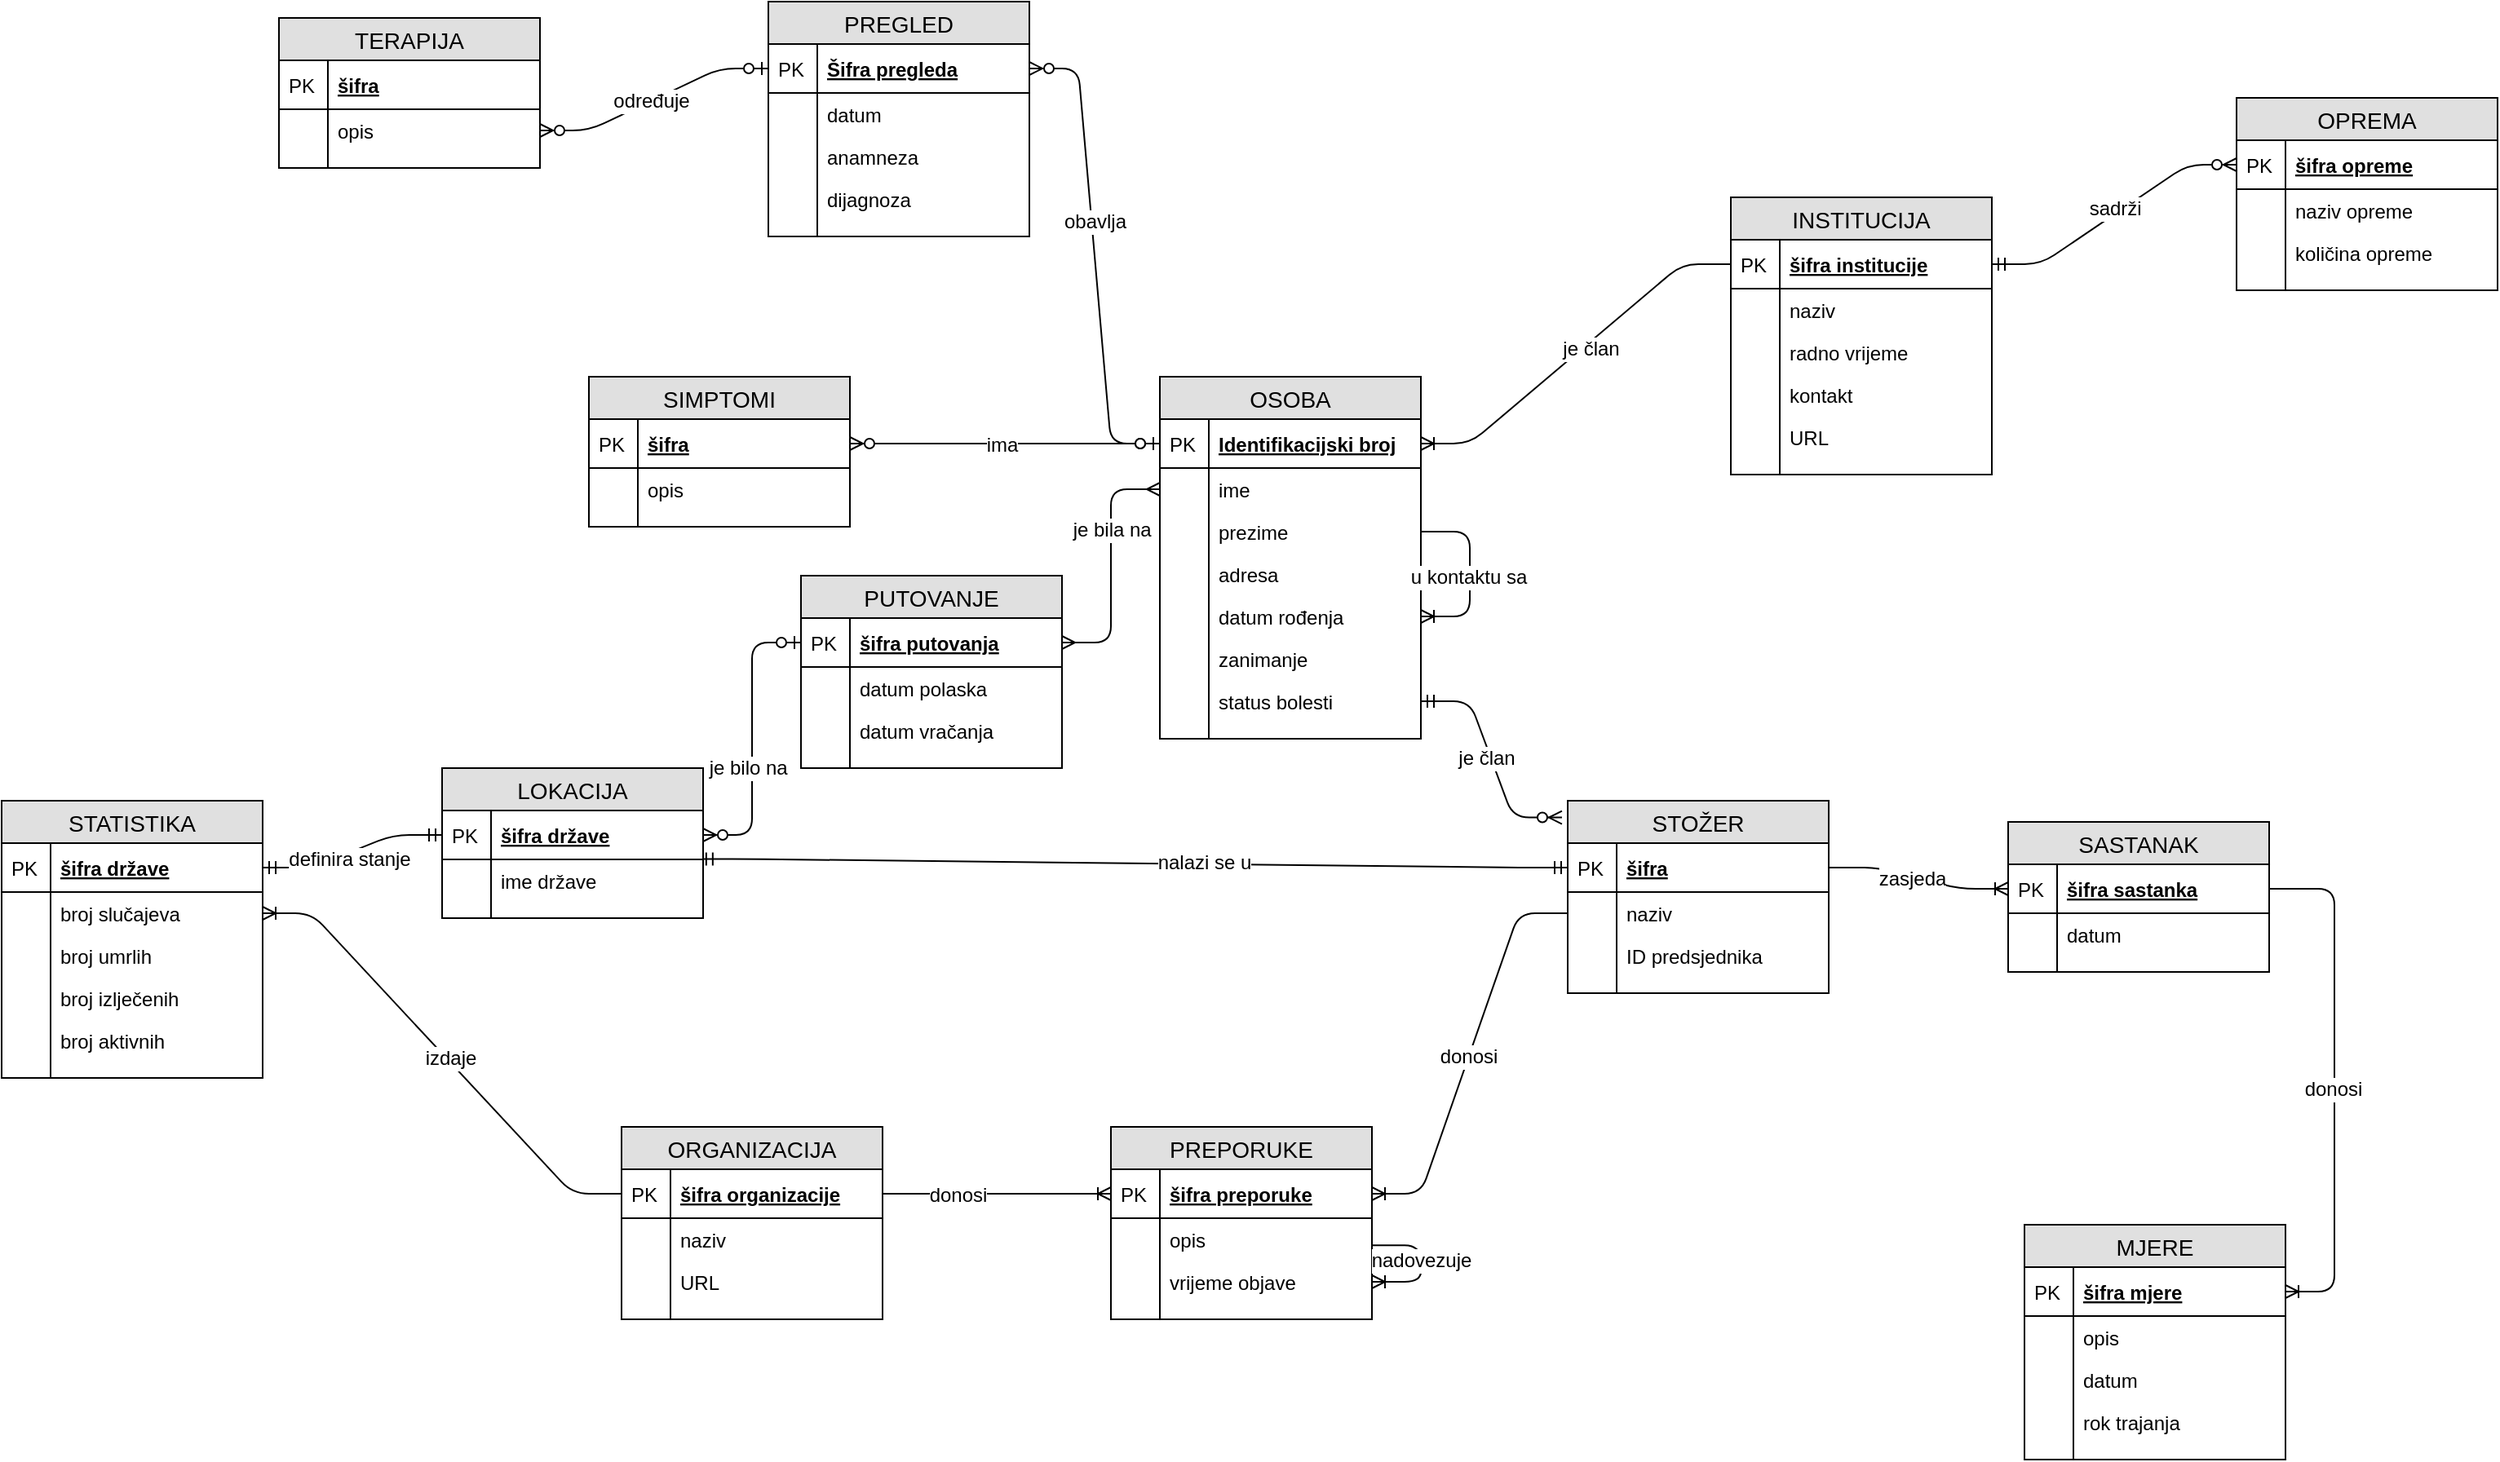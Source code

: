 <mxfile version="12.9.3" type="device"><diagram id="C5RBs43oDa-KdzZeNtuy" name="Page-1"><mxGraphModel dx="1303" dy="743" grid="1" gridSize="10" guides="1" tooltips="1" connect="1" arrows="1" fold="1" page="1" pageScale="1" pageWidth="1654" pageHeight="1169" math="0" shadow="0"><root><mxCell id="WIyWlLk6GJQsqaUBKTNV-0"/><mxCell id="WIyWlLk6GJQsqaUBKTNV-1" parent="WIyWlLk6GJQsqaUBKTNV-0"/><mxCell id="PLq3IB2CFsEca3S8XnLZ-56" value="OSOBA" style="swimlane;fontStyle=0;childLayout=stackLayout;horizontal=1;startSize=26;fillColor=#e0e0e0;horizontalStack=0;resizeParent=1;resizeParentMax=0;resizeLast=0;collapsible=1;marginBottom=0;swimlaneFillColor=#ffffff;align=center;fontSize=14;" parent="WIyWlLk6GJQsqaUBKTNV-1" vertex="1"><mxGeometry x="730" y="420" width="160" height="222" as="geometry"/></mxCell><mxCell id="PLq3IB2CFsEca3S8XnLZ-57" value="Identifikacijski broj" style="shape=partialRectangle;top=0;left=0;right=0;bottom=1;align=left;verticalAlign=middle;fillColor=none;spacingLeft=34;spacingRight=4;overflow=hidden;rotatable=0;points=[[0,0.5],[1,0.5]];portConstraint=eastwest;dropTarget=0;fontStyle=5;fontSize=12;" parent="PLq3IB2CFsEca3S8XnLZ-56" vertex="1"><mxGeometry y="26" width="160" height="30" as="geometry"/></mxCell><mxCell id="PLq3IB2CFsEca3S8XnLZ-58" value="PK" style="shape=partialRectangle;top=0;left=0;bottom=0;fillColor=none;align=left;verticalAlign=middle;spacingLeft=4;spacingRight=4;overflow=hidden;rotatable=0;points=[];portConstraint=eastwest;part=1;fontSize=12;" parent="PLq3IB2CFsEca3S8XnLZ-57" vertex="1" connectable="0"><mxGeometry width="30" height="30" as="geometry"/></mxCell><mxCell id="PLq3IB2CFsEca3S8XnLZ-59" value="ime&#10;" style="shape=partialRectangle;top=0;left=0;right=0;bottom=0;align=left;verticalAlign=top;fillColor=none;spacingLeft=34;spacingRight=4;overflow=hidden;rotatable=0;points=[[0,0.5],[1,0.5]];portConstraint=eastwest;dropTarget=0;fontSize=12;" parent="PLq3IB2CFsEca3S8XnLZ-56" vertex="1"><mxGeometry y="56" width="160" height="26" as="geometry"/></mxCell><mxCell id="PLq3IB2CFsEca3S8XnLZ-60" value="" style="shape=partialRectangle;top=0;left=0;bottom=0;fillColor=none;align=left;verticalAlign=top;spacingLeft=4;spacingRight=4;overflow=hidden;rotatable=0;points=[];portConstraint=eastwest;part=1;fontSize=12;" parent="PLq3IB2CFsEca3S8XnLZ-59" vertex="1" connectable="0"><mxGeometry width="30" height="26" as="geometry"/></mxCell><mxCell id="PLq3IB2CFsEca3S8XnLZ-61" value="prezime" style="shape=partialRectangle;top=0;left=0;right=0;bottom=0;align=left;verticalAlign=top;fillColor=none;spacingLeft=34;spacingRight=4;overflow=hidden;rotatable=0;points=[[0,0.5],[1,0.5]];portConstraint=eastwest;dropTarget=0;fontSize=12;" parent="PLq3IB2CFsEca3S8XnLZ-56" vertex="1"><mxGeometry y="82" width="160" height="26" as="geometry"/></mxCell><mxCell id="PLq3IB2CFsEca3S8XnLZ-62" value="" style="shape=partialRectangle;top=0;left=0;bottom=0;fillColor=none;align=left;verticalAlign=top;spacingLeft=4;spacingRight=4;overflow=hidden;rotatable=0;points=[];portConstraint=eastwest;part=1;fontSize=12;" parent="PLq3IB2CFsEca3S8XnLZ-61" vertex="1" connectable="0"><mxGeometry width="30" height="26" as="geometry"/></mxCell><mxCell id="PLq3IB2CFsEca3S8XnLZ-63" value="adresa" style="shape=partialRectangle;top=0;left=0;right=0;bottom=0;align=left;verticalAlign=top;fillColor=none;spacingLeft=34;spacingRight=4;overflow=hidden;rotatable=0;points=[[0,0.5],[1,0.5]];portConstraint=eastwest;dropTarget=0;fontSize=12;" parent="PLq3IB2CFsEca3S8XnLZ-56" vertex="1"><mxGeometry y="108" width="160" height="26" as="geometry"/></mxCell><mxCell id="PLq3IB2CFsEca3S8XnLZ-64" value="" style="shape=partialRectangle;top=0;left=0;bottom=0;fillColor=none;align=left;verticalAlign=top;spacingLeft=4;spacingRight=4;overflow=hidden;rotatable=0;points=[];portConstraint=eastwest;part=1;fontSize=12;" parent="PLq3IB2CFsEca3S8XnLZ-63" vertex="1" connectable="0"><mxGeometry width="30" height="26" as="geometry"/></mxCell><mxCell id="PLq3IB2CFsEca3S8XnLZ-65" value="datum rođenja&#10;" style="shape=partialRectangle;top=0;left=0;right=0;bottom=0;align=left;verticalAlign=top;fillColor=none;spacingLeft=34;spacingRight=4;overflow=hidden;rotatable=0;points=[[0,0.5],[1,0.5]];portConstraint=eastwest;dropTarget=0;fontSize=12;" parent="PLq3IB2CFsEca3S8XnLZ-56" vertex="1"><mxGeometry y="134" width="160" height="26" as="geometry"/></mxCell><mxCell id="PLq3IB2CFsEca3S8XnLZ-66" value="" style="shape=partialRectangle;top=0;left=0;bottom=0;fillColor=none;align=left;verticalAlign=top;spacingLeft=4;spacingRight=4;overflow=hidden;rotatable=0;points=[];portConstraint=eastwest;part=1;fontSize=12;" parent="PLq3IB2CFsEca3S8XnLZ-65" vertex="1" connectable="0"><mxGeometry width="30" height="26" as="geometry"/></mxCell><mxCell id="PLq3IB2CFsEca3S8XnLZ-70" value="zanimanje" style="shape=partialRectangle;top=0;left=0;right=0;bottom=0;align=left;verticalAlign=top;fillColor=none;spacingLeft=34;spacingRight=4;overflow=hidden;rotatable=0;points=[[0,0.5],[1,0.5]];portConstraint=eastwest;dropTarget=0;fontSize=12;" parent="PLq3IB2CFsEca3S8XnLZ-56" vertex="1"><mxGeometry y="160" width="160" height="26" as="geometry"/></mxCell><mxCell id="PLq3IB2CFsEca3S8XnLZ-71" value="" style="shape=partialRectangle;top=0;left=0;bottom=0;fillColor=none;align=left;verticalAlign=top;spacingLeft=4;spacingRight=4;overflow=hidden;rotatable=0;points=[];portConstraint=eastwest;part=1;fontSize=12;" parent="PLq3IB2CFsEca3S8XnLZ-70" vertex="1" connectable="0"><mxGeometry width="30" height="26" as="geometry"/></mxCell><mxCell id="PLq3IB2CFsEca3S8XnLZ-72" value="status bolesti" style="shape=partialRectangle;top=0;left=0;right=0;bottom=0;align=left;verticalAlign=top;fillColor=none;spacingLeft=34;spacingRight=4;overflow=hidden;rotatable=0;points=[[0,0.5],[1,0.5]];portConstraint=eastwest;dropTarget=0;fontSize=12;" parent="PLq3IB2CFsEca3S8XnLZ-56" vertex="1"><mxGeometry y="186" width="160" height="26" as="geometry"/></mxCell><mxCell id="PLq3IB2CFsEca3S8XnLZ-73" value="" style="shape=partialRectangle;top=0;left=0;bottom=0;fillColor=none;align=left;verticalAlign=top;spacingLeft=4;spacingRight=4;overflow=hidden;rotatable=0;points=[];portConstraint=eastwest;part=1;fontSize=12;" parent="PLq3IB2CFsEca3S8XnLZ-72" vertex="1" connectable="0"><mxGeometry width="30" height="26" as="geometry"/></mxCell><mxCell id="PLq3IB2CFsEca3S8XnLZ-68" value="" style="shape=partialRectangle;top=0;left=0;right=0;bottom=0;align=left;verticalAlign=top;fillColor=none;spacingLeft=34;spacingRight=4;overflow=hidden;rotatable=0;points=[[0,0.5],[1,0.5]];portConstraint=eastwest;dropTarget=0;fontSize=12;" parent="PLq3IB2CFsEca3S8XnLZ-56" vertex="1"><mxGeometry y="212" width="160" height="10" as="geometry"/></mxCell><mxCell id="PLq3IB2CFsEca3S8XnLZ-69" value="" style="shape=partialRectangle;top=0;left=0;bottom=0;fillColor=none;align=left;verticalAlign=top;spacingLeft=4;spacingRight=4;overflow=hidden;rotatable=0;points=[];portConstraint=eastwest;part=1;fontSize=12;" parent="PLq3IB2CFsEca3S8XnLZ-68" vertex="1" connectable="0"><mxGeometry width="30" height="10" as="geometry"/></mxCell><mxCell id="PLq3IB2CFsEca3S8XnLZ-254" value="" style="edgeStyle=entityRelationEdgeStyle;fontSize=12;html=1;endArrow=ERoneToMany;exitX=1;exitY=0.5;exitDx=0;exitDy=0;" parent="PLq3IB2CFsEca3S8XnLZ-56" source="PLq3IB2CFsEca3S8XnLZ-61" target="PLq3IB2CFsEca3S8XnLZ-65" edge="1"><mxGeometry width="100" height="100" relative="1" as="geometry"><mxPoint x="160" y="180" as="sourcePoint"/><mxPoint x="260" y="80" as="targetPoint"/></mxGeometry></mxCell><mxCell id="PLq3IB2CFsEca3S8XnLZ-255" value="u kontaktu sa" style="text;html=1;align=center;verticalAlign=middle;resizable=0;points=[];labelBackgroundColor=#ffffff;" parent="PLq3IB2CFsEca3S8XnLZ-254" vertex="1" connectable="0"><mxGeometry x="0.036" y="-1" relative="1" as="geometry"><mxPoint as="offset"/></mxGeometry></mxCell><mxCell id="PLq3IB2CFsEca3S8XnLZ-78" value="PREGLED" style="swimlane;fontStyle=0;childLayout=stackLayout;horizontal=1;startSize=26;fillColor=#e0e0e0;horizontalStack=0;resizeParent=1;resizeParentMax=0;resizeLast=0;collapsible=1;marginBottom=0;swimlaneFillColor=#ffffff;align=center;fontSize=14;" parent="WIyWlLk6GJQsqaUBKTNV-1" vertex="1"><mxGeometry x="490" y="190" width="160" height="144" as="geometry"/></mxCell><mxCell id="PLq3IB2CFsEca3S8XnLZ-79" value="Šifra pregleda" style="shape=partialRectangle;top=0;left=0;right=0;bottom=1;align=left;verticalAlign=middle;fillColor=none;spacingLeft=34;spacingRight=4;overflow=hidden;rotatable=0;points=[[0,0.5],[1,0.5]];portConstraint=eastwest;dropTarget=0;fontStyle=5;fontSize=12;" parent="PLq3IB2CFsEca3S8XnLZ-78" vertex="1"><mxGeometry y="26" width="160" height="30" as="geometry"/></mxCell><mxCell id="PLq3IB2CFsEca3S8XnLZ-80" value="PK" style="shape=partialRectangle;top=0;left=0;bottom=0;fillColor=none;align=left;verticalAlign=middle;spacingLeft=4;spacingRight=4;overflow=hidden;rotatable=0;points=[];portConstraint=eastwest;part=1;fontSize=12;" parent="PLq3IB2CFsEca3S8XnLZ-79" vertex="1" connectable="0"><mxGeometry width="30" height="30" as="geometry"/></mxCell><mxCell id="PLq3IB2CFsEca3S8XnLZ-81" value="datum" style="shape=partialRectangle;top=0;left=0;right=0;bottom=0;align=left;verticalAlign=top;fillColor=none;spacingLeft=34;spacingRight=4;overflow=hidden;rotatable=0;points=[[0,0.5],[1,0.5]];portConstraint=eastwest;dropTarget=0;fontSize=12;" parent="PLq3IB2CFsEca3S8XnLZ-78" vertex="1"><mxGeometry y="56" width="160" height="26" as="geometry"/></mxCell><mxCell id="PLq3IB2CFsEca3S8XnLZ-82" value="" style="shape=partialRectangle;top=0;left=0;bottom=0;fillColor=none;align=left;verticalAlign=top;spacingLeft=4;spacingRight=4;overflow=hidden;rotatable=0;points=[];portConstraint=eastwest;part=1;fontSize=12;" parent="PLq3IB2CFsEca3S8XnLZ-81" vertex="1" connectable="0"><mxGeometry width="30" height="26" as="geometry"/></mxCell><mxCell id="PLq3IB2CFsEca3S8XnLZ-83" value="anamneza" style="shape=partialRectangle;top=0;left=0;right=0;bottom=0;align=left;verticalAlign=top;fillColor=none;spacingLeft=34;spacingRight=4;overflow=hidden;rotatable=0;points=[[0,0.5],[1,0.5]];portConstraint=eastwest;dropTarget=0;fontSize=12;" parent="PLq3IB2CFsEca3S8XnLZ-78" vertex="1"><mxGeometry y="82" width="160" height="26" as="geometry"/></mxCell><mxCell id="PLq3IB2CFsEca3S8XnLZ-84" value="" style="shape=partialRectangle;top=0;left=0;bottom=0;fillColor=none;align=left;verticalAlign=top;spacingLeft=4;spacingRight=4;overflow=hidden;rotatable=0;points=[];portConstraint=eastwest;part=1;fontSize=12;" parent="PLq3IB2CFsEca3S8XnLZ-83" vertex="1" connectable="0"><mxGeometry width="30" height="26" as="geometry"/></mxCell><mxCell id="PLq3IB2CFsEca3S8XnLZ-85" value="dijagnoza" style="shape=partialRectangle;top=0;left=0;right=0;bottom=0;align=left;verticalAlign=top;fillColor=none;spacingLeft=34;spacingRight=4;overflow=hidden;rotatable=0;points=[[0,0.5],[1,0.5]];portConstraint=eastwest;dropTarget=0;fontSize=12;" parent="PLq3IB2CFsEca3S8XnLZ-78" vertex="1"><mxGeometry y="108" width="160" height="26" as="geometry"/></mxCell><mxCell id="PLq3IB2CFsEca3S8XnLZ-86" value="" style="shape=partialRectangle;top=0;left=0;bottom=0;fillColor=none;align=left;verticalAlign=top;spacingLeft=4;spacingRight=4;overflow=hidden;rotatable=0;points=[];portConstraint=eastwest;part=1;fontSize=12;" parent="PLq3IB2CFsEca3S8XnLZ-85" vertex="1" connectable="0"><mxGeometry width="30" height="26" as="geometry"/></mxCell><mxCell id="PLq3IB2CFsEca3S8XnLZ-87" value="" style="shape=partialRectangle;top=0;left=0;right=0;bottom=0;align=left;verticalAlign=top;fillColor=none;spacingLeft=34;spacingRight=4;overflow=hidden;rotatable=0;points=[[0,0.5],[1,0.5]];portConstraint=eastwest;dropTarget=0;fontSize=12;" parent="PLq3IB2CFsEca3S8XnLZ-78" vertex="1"><mxGeometry y="134" width="160" height="10" as="geometry"/></mxCell><mxCell id="PLq3IB2CFsEca3S8XnLZ-88" value="" style="shape=partialRectangle;top=0;left=0;bottom=0;fillColor=none;align=left;verticalAlign=top;spacingLeft=4;spacingRight=4;overflow=hidden;rotatable=0;points=[];portConstraint=eastwest;part=1;fontSize=12;" parent="PLq3IB2CFsEca3S8XnLZ-87" vertex="1" connectable="0"><mxGeometry width="30" height="10" as="geometry"/></mxCell><mxCell id="PLq3IB2CFsEca3S8XnLZ-101" value="" style="edgeStyle=entityRelationEdgeStyle;fontSize=12;html=1;endArrow=ERzeroToMany;startArrow=ERzeroToOne;" parent="WIyWlLk6GJQsqaUBKTNV-1" source="PLq3IB2CFsEca3S8XnLZ-57" target="PLq3IB2CFsEca3S8XnLZ-79" edge="1"><mxGeometry width="100" height="100" relative="1" as="geometry"><mxPoint x="726" y="439" as="sourcePoint"/><mxPoint x="700" y="260" as="targetPoint"/></mxGeometry></mxCell><mxCell id="PLq3IB2CFsEca3S8XnLZ-106" value="obavlja" style="text;html=1;align=center;verticalAlign=middle;resizable=0;points=[];labelBackgroundColor=#ffffff;" parent="PLq3IB2CFsEca3S8XnLZ-101" vertex="1" connectable="0"><mxGeometry x="0.15" y="-2" relative="1" as="geometry"><mxPoint as="offset"/></mxGeometry></mxCell><mxCell id="PLq3IB2CFsEca3S8XnLZ-89" value="TERAPIJA" style="swimlane;fontStyle=0;childLayout=stackLayout;horizontal=1;startSize=26;fillColor=#e0e0e0;horizontalStack=0;resizeParent=1;resizeParentMax=0;resizeLast=0;collapsible=1;marginBottom=0;swimlaneFillColor=#ffffff;align=center;fontSize=14;" parent="WIyWlLk6GJQsqaUBKTNV-1" vertex="1"><mxGeometry x="190" y="200" width="160" height="92" as="geometry"/></mxCell><mxCell id="PLq3IB2CFsEca3S8XnLZ-90" value="šifra" style="shape=partialRectangle;top=0;left=0;right=0;bottom=1;align=left;verticalAlign=middle;fillColor=none;spacingLeft=34;spacingRight=4;overflow=hidden;rotatable=0;points=[[0,0.5],[1,0.5]];portConstraint=eastwest;dropTarget=0;fontStyle=5;fontSize=12;" parent="PLq3IB2CFsEca3S8XnLZ-89" vertex="1"><mxGeometry y="26" width="160" height="30" as="geometry"/></mxCell><mxCell id="PLq3IB2CFsEca3S8XnLZ-91" value="PK" style="shape=partialRectangle;top=0;left=0;bottom=0;fillColor=none;align=left;verticalAlign=middle;spacingLeft=4;spacingRight=4;overflow=hidden;rotatable=0;points=[];portConstraint=eastwest;part=1;fontSize=12;" parent="PLq3IB2CFsEca3S8XnLZ-90" vertex="1" connectable="0"><mxGeometry width="30" height="30" as="geometry"/></mxCell><mxCell id="PLq3IB2CFsEca3S8XnLZ-92" value="opis" style="shape=partialRectangle;top=0;left=0;right=0;bottom=0;align=left;verticalAlign=top;fillColor=none;spacingLeft=34;spacingRight=4;overflow=hidden;rotatable=0;points=[[0,0.5],[1,0.5]];portConstraint=eastwest;dropTarget=0;fontSize=12;" parent="PLq3IB2CFsEca3S8XnLZ-89" vertex="1"><mxGeometry y="56" width="160" height="26" as="geometry"/></mxCell><mxCell id="PLq3IB2CFsEca3S8XnLZ-93" value="" style="shape=partialRectangle;top=0;left=0;bottom=0;fillColor=none;align=left;verticalAlign=top;spacingLeft=4;spacingRight=4;overflow=hidden;rotatable=0;points=[];portConstraint=eastwest;part=1;fontSize=12;" parent="PLq3IB2CFsEca3S8XnLZ-92" vertex="1" connectable="0"><mxGeometry width="30" height="26" as="geometry"/></mxCell><mxCell id="PLq3IB2CFsEca3S8XnLZ-98" value="" style="shape=partialRectangle;top=0;left=0;right=0;bottom=0;align=left;verticalAlign=top;fillColor=none;spacingLeft=34;spacingRight=4;overflow=hidden;rotatable=0;points=[[0,0.5],[1,0.5]];portConstraint=eastwest;dropTarget=0;fontSize=12;" parent="PLq3IB2CFsEca3S8XnLZ-89" vertex="1"><mxGeometry y="82" width="160" height="10" as="geometry"/></mxCell><mxCell id="PLq3IB2CFsEca3S8XnLZ-99" value="" style="shape=partialRectangle;top=0;left=0;bottom=0;fillColor=none;align=left;verticalAlign=top;spacingLeft=4;spacingRight=4;overflow=hidden;rotatable=0;points=[];portConstraint=eastwest;part=1;fontSize=12;" parent="PLq3IB2CFsEca3S8XnLZ-98" vertex="1" connectable="0"><mxGeometry width="30" height="10" as="geometry"/></mxCell><mxCell id="PLq3IB2CFsEca3S8XnLZ-107" value="" style="edgeStyle=entityRelationEdgeStyle;fontSize=12;html=1;endArrow=ERzeroToMany;startArrow=ERzeroToOne;" parent="WIyWlLk6GJQsqaUBKTNV-1" source="PLq3IB2CFsEca3S8XnLZ-79" target="PLq3IB2CFsEca3S8XnLZ-92" edge="1"><mxGeometry width="100" height="100" relative="1" as="geometry"><mxPoint x="566" y="430" as="sourcePoint"/><mxPoint x="360" y="320" as="targetPoint"/></mxGeometry></mxCell><mxCell id="PLq3IB2CFsEca3S8XnLZ-127" value="određuje" style="text;html=1;align=center;verticalAlign=middle;resizable=0;points=[];labelBackgroundColor=#ffffff;" parent="PLq3IB2CFsEca3S8XnLZ-107" vertex="1" connectable="0"><mxGeometry x="0.034" relative="1" as="geometry"><mxPoint as="offset"/></mxGeometry></mxCell><mxCell id="PLq3IB2CFsEca3S8XnLZ-124" value="" style="edgeStyle=entityRelationEdgeStyle;fontSize=12;html=1;endArrow=ERzeroToMany;startArrow=ERzeroToOne;" parent="WIyWlLk6GJQsqaUBKTNV-1" source="PLq3IB2CFsEca3S8XnLZ-57" target="PLq3IB2CFsEca3S8XnLZ-114" edge="1"><mxGeometry width="100" height="100" relative="1" as="geometry"><mxPoint x="890" y="489" as="sourcePoint"/><mxPoint x="250" y="560" as="targetPoint"/></mxGeometry></mxCell><mxCell id="PLq3IB2CFsEca3S8XnLZ-126" value="ima" style="text;html=1;align=center;verticalAlign=middle;resizable=0;points=[];labelBackgroundColor=#ffffff;" parent="PLq3IB2CFsEca3S8XnLZ-124" vertex="1" connectable="0"><mxGeometry x="0.02" y="1" relative="1" as="geometry"><mxPoint as="offset"/></mxGeometry></mxCell><mxCell id="PLq3IB2CFsEca3S8XnLZ-165" value="" style="edgeStyle=entityRelationEdgeStyle;fontSize=12;html=1;endArrow=ERmandOne;startArrow=ERmandOne;entryX=0;entryY=0.5;entryDx=0;entryDy=0;exitX=1;exitY=0.5;exitDx=0;exitDy=0;" parent="WIyWlLk6GJQsqaUBKTNV-1" source="PLq3IB2CFsEca3S8XnLZ-153" target="PLq3IB2CFsEca3S8XnLZ-140" edge="1"><mxGeometry width="100" height="100" relative="1" as="geometry"><mxPoint x="190" y="1000" as="sourcePoint"/><mxPoint x="290" y="900" as="targetPoint"/></mxGeometry></mxCell><mxCell id="PLq3IB2CFsEca3S8XnLZ-167" value="definira stanje" style="text;html=1;align=center;verticalAlign=middle;resizable=0;points=[];labelBackgroundColor=#ffffff;" parent="PLq3IB2CFsEca3S8XnLZ-165" vertex="1" connectable="0"><mxGeometry x="-0.046" y="-4" relative="1" as="geometry"><mxPoint x="-1" as="offset"/></mxGeometry></mxCell><mxCell id="PLq3IB2CFsEca3S8XnLZ-179" value="INSTITUCIJA" style="swimlane;fontStyle=0;childLayout=stackLayout;horizontal=1;startSize=26;fillColor=#e0e0e0;horizontalStack=0;resizeParent=1;resizeParentMax=0;resizeLast=0;collapsible=1;marginBottom=0;swimlaneFillColor=#ffffff;align=center;fontSize=14;" parent="WIyWlLk6GJQsqaUBKTNV-1" vertex="1"><mxGeometry x="1080" y="310" width="160" height="170" as="geometry"/></mxCell><mxCell id="PLq3IB2CFsEca3S8XnLZ-180" value="šifra institucije" style="shape=partialRectangle;top=0;left=0;right=0;bottom=1;align=left;verticalAlign=middle;fillColor=none;spacingLeft=34;spacingRight=4;overflow=hidden;rotatable=0;points=[[0,0.5],[1,0.5]];portConstraint=eastwest;dropTarget=0;fontStyle=5;fontSize=12;" parent="PLq3IB2CFsEca3S8XnLZ-179" vertex="1"><mxGeometry y="26" width="160" height="30" as="geometry"/></mxCell><mxCell id="PLq3IB2CFsEca3S8XnLZ-181" value="PK" style="shape=partialRectangle;top=0;left=0;bottom=0;fillColor=none;align=left;verticalAlign=middle;spacingLeft=4;spacingRight=4;overflow=hidden;rotatable=0;points=[];portConstraint=eastwest;part=1;fontSize=12;" parent="PLq3IB2CFsEca3S8XnLZ-180" vertex="1" connectable="0"><mxGeometry width="30" height="30" as="geometry"/></mxCell><mxCell id="PLq3IB2CFsEca3S8XnLZ-182" value="naziv" style="shape=partialRectangle;top=0;left=0;right=0;bottom=0;align=left;verticalAlign=top;fillColor=none;spacingLeft=34;spacingRight=4;overflow=hidden;rotatable=0;points=[[0,0.5],[1,0.5]];portConstraint=eastwest;dropTarget=0;fontSize=12;" parent="PLq3IB2CFsEca3S8XnLZ-179" vertex="1"><mxGeometry y="56" width="160" height="26" as="geometry"/></mxCell><mxCell id="PLq3IB2CFsEca3S8XnLZ-183" value="" style="shape=partialRectangle;top=0;left=0;bottom=0;fillColor=none;align=left;verticalAlign=top;spacingLeft=4;spacingRight=4;overflow=hidden;rotatable=0;points=[];portConstraint=eastwest;part=1;fontSize=12;" parent="PLq3IB2CFsEca3S8XnLZ-182" vertex="1" connectable="0"><mxGeometry width="30" height="26" as="geometry"/></mxCell><mxCell id="PLq3IB2CFsEca3S8XnLZ-184" value="radno vrijeme" style="shape=partialRectangle;top=0;left=0;right=0;bottom=0;align=left;verticalAlign=top;fillColor=none;spacingLeft=34;spacingRight=4;overflow=hidden;rotatable=0;points=[[0,0.5],[1,0.5]];portConstraint=eastwest;dropTarget=0;fontSize=12;" parent="PLq3IB2CFsEca3S8XnLZ-179" vertex="1"><mxGeometry y="82" width="160" height="26" as="geometry"/></mxCell><mxCell id="PLq3IB2CFsEca3S8XnLZ-185" value="" style="shape=partialRectangle;top=0;left=0;bottom=0;fillColor=none;align=left;verticalAlign=top;spacingLeft=4;spacingRight=4;overflow=hidden;rotatable=0;points=[];portConstraint=eastwest;part=1;fontSize=12;" parent="PLq3IB2CFsEca3S8XnLZ-184" vertex="1" connectable="0"><mxGeometry width="30" height="26" as="geometry"/></mxCell><mxCell id="PLq3IB2CFsEca3S8XnLZ-227" value="kontakt" style="shape=partialRectangle;top=0;left=0;right=0;bottom=0;align=left;verticalAlign=top;fillColor=none;spacingLeft=34;spacingRight=4;overflow=hidden;rotatable=0;points=[[0,0.5],[1,0.5]];portConstraint=eastwest;dropTarget=0;fontSize=12;" parent="PLq3IB2CFsEca3S8XnLZ-179" vertex="1"><mxGeometry y="108" width="160" height="26" as="geometry"/></mxCell><mxCell id="PLq3IB2CFsEca3S8XnLZ-228" value="" style="shape=partialRectangle;top=0;left=0;bottom=0;fillColor=none;align=left;verticalAlign=top;spacingLeft=4;spacingRight=4;overflow=hidden;rotatable=0;points=[];portConstraint=eastwest;part=1;fontSize=12;" parent="PLq3IB2CFsEca3S8XnLZ-227" vertex="1" connectable="0"><mxGeometry width="30" height="26" as="geometry"/></mxCell><mxCell id="PLq3IB2CFsEca3S8XnLZ-186" value="URL" style="shape=partialRectangle;top=0;left=0;right=0;bottom=0;align=left;verticalAlign=top;fillColor=none;spacingLeft=34;spacingRight=4;overflow=hidden;rotatable=0;points=[[0,0.5],[1,0.5]];portConstraint=eastwest;dropTarget=0;fontSize=12;" parent="PLq3IB2CFsEca3S8XnLZ-179" vertex="1"><mxGeometry y="134" width="160" height="26" as="geometry"/></mxCell><mxCell id="PLq3IB2CFsEca3S8XnLZ-187" value="" style="shape=partialRectangle;top=0;left=0;bottom=0;fillColor=none;align=left;verticalAlign=top;spacingLeft=4;spacingRight=4;overflow=hidden;rotatable=0;points=[];portConstraint=eastwest;part=1;fontSize=12;" parent="PLq3IB2CFsEca3S8XnLZ-186" vertex="1" connectable="0"><mxGeometry width="30" height="26" as="geometry"/></mxCell><mxCell id="PLq3IB2CFsEca3S8XnLZ-188" value="" style="shape=partialRectangle;top=0;left=0;right=0;bottom=0;align=left;verticalAlign=top;fillColor=none;spacingLeft=34;spacingRight=4;overflow=hidden;rotatable=0;points=[[0,0.5],[1,0.5]];portConstraint=eastwest;dropTarget=0;fontSize=12;" parent="PLq3IB2CFsEca3S8XnLZ-179" vertex="1"><mxGeometry y="160" width="160" height="10" as="geometry"/></mxCell><mxCell id="PLq3IB2CFsEca3S8XnLZ-189" value="" style="shape=partialRectangle;top=0;left=0;bottom=0;fillColor=none;align=left;verticalAlign=top;spacingLeft=4;spacingRight=4;overflow=hidden;rotatable=0;points=[];portConstraint=eastwest;part=1;fontSize=12;" parent="PLq3IB2CFsEca3S8XnLZ-188" vertex="1" connectable="0"><mxGeometry width="30" height="10" as="geometry"/></mxCell><mxCell id="PLq3IB2CFsEca3S8XnLZ-113" value="SIMPTOMI" style="swimlane;fontStyle=0;childLayout=stackLayout;horizontal=1;startSize=26;fillColor=#e0e0e0;horizontalStack=0;resizeParent=1;resizeParentMax=0;resizeLast=0;collapsible=1;marginBottom=0;swimlaneFillColor=#ffffff;align=center;fontSize=14;" parent="WIyWlLk6GJQsqaUBKTNV-1" vertex="1"><mxGeometry x="380" y="420" width="160" height="92" as="geometry"/></mxCell><mxCell id="PLq3IB2CFsEca3S8XnLZ-114" value="šifra" style="shape=partialRectangle;top=0;left=0;right=0;bottom=1;align=left;verticalAlign=middle;fillColor=none;spacingLeft=34;spacingRight=4;overflow=hidden;rotatable=0;points=[[0,0.5],[1,0.5]];portConstraint=eastwest;dropTarget=0;fontStyle=5;fontSize=12;" parent="PLq3IB2CFsEca3S8XnLZ-113" vertex="1"><mxGeometry y="26" width="160" height="30" as="geometry"/></mxCell><mxCell id="PLq3IB2CFsEca3S8XnLZ-115" value="PK" style="shape=partialRectangle;top=0;left=0;bottom=0;fillColor=none;align=left;verticalAlign=middle;spacingLeft=4;spacingRight=4;overflow=hidden;rotatable=0;points=[];portConstraint=eastwest;part=1;fontSize=12;" parent="PLq3IB2CFsEca3S8XnLZ-114" vertex="1" connectable="0"><mxGeometry width="30" height="30" as="geometry"/></mxCell><mxCell id="PLq3IB2CFsEca3S8XnLZ-116" value="opis" style="shape=partialRectangle;top=0;left=0;right=0;bottom=0;align=left;verticalAlign=top;fillColor=none;spacingLeft=34;spacingRight=4;overflow=hidden;rotatable=0;points=[[0,0.5],[1,0.5]];portConstraint=eastwest;dropTarget=0;fontSize=12;" parent="PLq3IB2CFsEca3S8XnLZ-113" vertex="1"><mxGeometry y="56" width="160" height="26" as="geometry"/></mxCell><mxCell id="PLq3IB2CFsEca3S8XnLZ-117" value="" style="shape=partialRectangle;top=0;left=0;bottom=0;fillColor=none;align=left;verticalAlign=top;spacingLeft=4;spacingRight=4;overflow=hidden;rotatable=0;points=[];portConstraint=eastwest;part=1;fontSize=12;" parent="PLq3IB2CFsEca3S8XnLZ-116" vertex="1" connectable="0"><mxGeometry width="30" height="26" as="geometry"/></mxCell><mxCell id="PLq3IB2CFsEca3S8XnLZ-122" value="" style="shape=partialRectangle;top=0;left=0;right=0;bottom=0;align=left;verticalAlign=top;fillColor=none;spacingLeft=34;spacingRight=4;overflow=hidden;rotatable=0;points=[[0,0.5],[1,0.5]];portConstraint=eastwest;dropTarget=0;fontSize=12;" parent="PLq3IB2CFsEca3S8XnLZ-113" vertex="1"><mxGeometry y="82" width="160" height="10" as="geometry"/></mxCell><mxCell id="PLq3IB2CFsEca3S8XnLZ-123" value="" style="shape=partialRectangle;top=0;left=0;bottom=0;fillColor=none;align=left;verticalAlign=top;spacingLeft=4;spacingRight=4;overflow=hidden;rotatable=0;points=[];portConstraint=eastwest;part=1;fontSize=12;" parent="PLq3IB2CFsEca3S8XnLZ-122" vertex="1" connectable="0"><mxGeometry width="30" height="10" as="geometry"/></mxCell><mxCell id="PLq3IB2CFsEca3S8XnLZ-229" value="" style="edgeStyle=entityRelationEdgeStyle;fontSize=12;html=1;endArrow=ERoneToMany;" parent="WIyWlLk6GJQsqaUBKTNV-1" source="PLq3IB2CFsEca3S8XnLZ-180" target="PLq3IB2CFsEca3S8XnLZ-57" edge="1"><mxGeometry width="100" height="100" relative="1" as="geometry"><mxPoint x="1260" y="260" as="sourcePoint"/><mxPoint x="920" y="330" as="targetPoint"/></mxGeometry></mxCell><mxCell id="PLq3IB2CFsEca3S8XnLZ-230" value="je član" style="text;html=1;align=center;verticalAlign=middle;resizable=0;points=[];labelBackgroundColor=#ffffff;" parent="PLq3IB2CFsEca3S8XnLZ-229" vertex="1" connectable="0"><mxGeometry x="-0.085" y="2" relative="1" as="geometry"><mxPoint y="1" as="offset"/></mxGeometry></mxCell><mxCell id="PLq3IB2CFsEca3S8XnLZ-190" value="STOŽER" style="swimlane;fontStyle=0;childLayout=stackLayout;horizontal=1;startSize=26;fillColor=#e0e0e0;horizontalStack=0;resizeParent=1;resizeParentMax=0;resizeLast=0;collapsible=1;marginBottom=0;swimlaneFillColor=#ffffff;align=center;fontSize=14;" parent="WIyWlLk6GJQsqaUBKTNV-1" vertex="1"><mxGeometry x="980" y="680" width="160" height="118" as="geometry"/></mxCell><mxCell id="PLq3IB2CFsEca3S8XnLZ-191" value="šifra" style="shape=partialRectangle;top=0;left=0;right=0;bottom=1;align=left;verticalAlign=middle;fillColor=none;spacingLeft=34;spacingRight=4;overflow=hidden;rotatable=0;points=[[0,0.5],[1,0.5]];portConstraint=eastwest;dropTarget=0;fontStyle=5;fontSize=12;" parent="PLq3IB2CFsEca3S8XnLZ-190" vertex="1"><mxGeometry y="26" width="160" height="30" as="geometry"/></mxCell><mxCell id="PLq3IB2CFsEca3S8XnLZ-192" value="PK" style="shape=partialRectangle;top=0;left=0;bottom=0;fillColor=none;align=left;verticalAlign=middle;spacingLeft=4;spacingRight=4;overflow=hidden;rotatable=0;points=[];portConstraint=eastwest;part=1;fontSize=12;" parent="PLq3IB2CFsEca3S8XnLZ-191" vertex="1" connectable="0"><mxGeometry width="30" height="30" as="geometry"/></mxCell><mxCell id="PLq3IB2CFsEca3S8XnLZ-193" value="naziv" style="shape=partialRectangle;top=0;left=0;right=0;bottom=0;align=left;verticalAlign=top;fillColor=none;spacingLeft=34;spacingRight=4;overflow=hidden;rotatable=0;points=[[0,0.5],[1,0.5]];portConstraint=eastwest;dropTarget=0;fontSize=12;" parent="PLq3IB2CFsEca3S8XnLZ-190" vertex="1"><mxGeometry y="56" width="160" height="26" as="geometry"/></mxCell><mxCell id="PLq3IB2CFsEca3S8XnLZ-194" value="" style="shape=partialRectangle;top=0;left=0;bottom=0;fillColor=none;align=left;verticalAlign=top;spacingLeft=4;spacingRight=4;overflow=hidden;rotatable=0;points=[];portConstraint=eastwest;part=1;fontSize=12;" parent="PLq3IB2CFsEca3S8XnLZ-193" vertex="1" connectable="0"><mxGeometry width="30" height="26" as="geometry"/></mxCell><mxCell id="PLq3IB2CFsEca3S8XnLZ-195" value="ID predsjednika" style="shape=partialRectangle;top=0;left=0;right=0;bottom=0;align=left;verticalAlign=top;fillColor=none;spacingLeft=34;spacingRight=4;overflow=hidden;rotatable=0;points=[[0,0.5],[1,0.5]];portConstraint=eastwest;dropTarget=0;fontSize=12;" parent="PLq3IB2CFsEca3S8XnLZ-190" vertex="1"><mxGeometry y="82" width="160" height="26" as="geometry"/></mxCell><mxCell id="PLq3IB2CFsEca3S8XnLZ-196" value="" style="shape=partialRectangle;top=0;left=0;bottom=0;fillColor=none;align=left;verticalAlign=top;spacingLeft=4;spacingRight=4;overflow=hidden;rotatable=0;points=[];portConstraint=eastwest;part=1;fontSize=12;" parent="PLq3IB2CFsEca3S8XnLZ-195" vertex="1" connectable="0"><mxGeometry width="30" height="26" as="geometry"/></mxCell><mxCell id="PLq3IB2CFsEca3S8XnLZ-199" value="" style="shape=partialRectangle;top=0;left=0;right=0;bottom=0;align=left;verticalAlign=top;fillColor=none;spacingLeft=34;spacingRight=4;overflow=hidden;rotatable=0;points=[[0,0.5],[1,0.5]];portConstraint=eastwest;dropTarget=0;fontSize=12;" parent="PLq3IB2CFsEca3S8XnLZ-190" vertex="1"><mxGeometry y="108" width="160" height="10" as="geometry"/></mxCell><mxCell id="PLq3IB2CFsEca3S8XnLZ-200" value="" style="shape=partialRectangle;top=0;left=0;bottom=0;fillColor=none;align=left;verticalAlign=top;spacingLeft=4;spacingRight=4;overflow=hidden;rotatable=0;points=[];portConstraint=eastwest;part=1;fontSize=12;" parent="PLq3IB2CFsEca3S8XnLZ-199" vertex="1" connectable="0"><mxGeometry width="30" height="10" as="geometry"/></mxCell><mxCell id="PLq3IB2CFsEca3S8XnLZ-232" value="" style="edgeStyle=entityRelationEdgeStyle;fontSize=12;html=1;endArrow=ERmandOne;startArrow=ERmandOne;exitX=0.987;exitY=-0.009;exitDx=0;exitDy=0;entryX=0;entryY=0.5;entryDx=0;entryDy=0;exitPerimeter=0;" parent="WIyWlLk6GJQsqaUBKTNV-1" source="PLq3IB2CFsEca3S8XnLZ-142" target="PLq3IB2CFsEca3S8XnLZ-191" edge="1"><mxGeometry width="100" height="100" relative="1" as="geometry"><mxPoint x="720" y="776" as="sourcePoint"/><mxPoint x="820" y="676" as="targetPoint"/></mxGeometry></mxCell><mxCell id="PLq3IB2CFsEca3S8XnLZ-234" value="nalazi se u" style="text;html=1;align=center;verticalAlign=middle;resizable=0;points=[];labelBackgroundColor=#ffffff;" parent="PLq3IB2CFsEca3S8XnLZ-232" vertex="1" connectable="0"><mxGeometry x="0.159" y="1" relative="1" as="geometry"><mxPoint as="offset"/></mxGeometry></mxCell><mxCell id="PLq3IB2CFsEca3S8XnLZ-235" value="" style="edgeStyle=entityRelationEdgeStyle;fontSize=12;html=1;endArrow=ERzeroToMany;startArrow=ERmandOne;exitX=1;exitY=0.5;exitDx=0;exitDy=0;entryX=-0.022;entryY=0.087;entryDx=0;entryDy=0;entryPerimeter=0;" parent="WIyWlLk6GJQsqaUBKTNV-1" source="PLq3IB2CFsEca3S8XnLZ-72" target="PLq3IB2CFsEca3S8XnLZ-190" edge="1"><mxGeometry width="100" height="100" relative="1" as="geometry"><mxPoint x="980" y="620" as="sourcePoint"/><mxPoint x="1080" y="520" as="targetPoint"/></mxGeometry></mxCell><mxCell id="PLq3IB2CFsEca3S8XnLZ-236" value="je član" style="text;html=1;align=center;verticalAlign=middle;resizable=0;points=[];labelBackgroundColor=#ffffff;" parent="PLq3IB2CFsEca3S8XnLZ-235" vertex="1" connectable="0"><mxGeometry x="-0.031" y="-3" relative="1" as="geometry"><mxPoint as="offset"/></mxGeometry></mxCell><mxCell id="PLq3IB2CFsEca3S8XnLZ-168" value="ORGANIZACIJA" style="swimlane;fontStyle=0;childLayout=stackLayout;horizontal=1;startSize=26;fillColor=#e0e0e0;horizontalStack=0;resizeParent=1;resizeParentMax=0;resizeLast=0;collapsible=1;marginBottom=0;swimlaneFillColor=#ffffff;align=center;fontSize=14;" parent="WIyWlLk6GJQsqaUBKTNV-1" vertex="1"><mxGeometry x="400" y="880" width="160" height="118" as="geometry"/></mxCell><mxCell id="PLq3IB2CFsEca3S8XnLZ-169" value="šifra organizacije" style="shape=partialRectangle;top=0;left=0;right=0;bottom=1;align=left;verticalAlign=middle;fillColor=none;spacingLeft=34;spacingRight=4;overflow=hidden;rotatable=0;points=[[0,0.5],[1,0.5]];portConstraint=eastwest;dropTarget=0;fontStyle=5;fontSize=12;" parent="PLq3IB2CFsEca3S8XnLZ-168" vertex="1"><mxGeometry y="26" width="160" height="30" as="geometry"/></mxCell><mxCell id="PLq3IB2CFsEca3S8XnLZ-170" value="PK" style="shape=partialRectangle;top=0;left=0;bottom=0;fillColor=none;align=left;verticalAlign=middle;spacingLeft=4;spacingRight=4;overflow=hidden;rotatable=0;points=[];portConstraint=eastwest;part=1;fontSize=12;" parent="PLq3IB2CFsEca3S8XnLZ-169" vertex="1" connectable="0"><mxGeometry width="30" height="30" as="geometry"/></mxCell><mxCell id="PLq3IB2CFsEca3S8XnLZ-171" value="naziv" style="shape=partialRectangle;top=0;left=0;right=0;bottom=0;align=left;verticalAlign=top;fillColor=none;spacingLeft=34;spacingRight=4;overflow=hidden;rotatable=0;points=[[0,0.5],[1,0.5]];portConstraint=eastwest;dropTarget=0;fontSize=12;" parent="PLq3IB2CFsEca3S8XnLZ-168" vertex="1"><mxGeometry y="56" width="160" height="26" as="geometry"/></mxCell><mxCell id="PLq3IB2CFsEca3S8XnLZ-172" value="" style="shape=partialRectangle;top=0;left=0;bottom=0;fillColor=none;align=left;verticalAlign=top;spacingLeft=4;spacingRight=4;overflow=hidden;rotatable=0;points=[];portConstraint=eastwest;part=1;fontSize=12;" parent="PLq3IB2CFsEca3S8XnLZ-171" vertex="1" connectable="0"><mxGeometry width="30" height="26" as="geometry"/></mxCell><mxCell id="PLq3IB2CFsEca3S8XnLZ-173" value="URL" style="shape=partialRectangle;top=0;left=0;right=0;bottom=0;align=left;verticalAlign=top;fillColor=none;spacingLeft=34;spacingRight=4;overflow=hidden;rotatable=0;points=[[0,0.5],[1,0.5]];portConstraint=eastwest;dropTarget=0;fontSize=12;" parent="PLq3IB2CFsEca3S8XnLZ-168" vertex="1"><mxGeometry y="82" width="160" height="26" as="geometry"/></mxCell><mxCell id="PLq3IB2CFsEca3S8XnLZ-174" value="" style="shape=partialRectangle;top=0;left=0;bottom=0;fillColor=none;align=left;verticalAlign=top;spacingLeft=4;spacingRight=4;overflow=hidden;rotatable=0;points=[];portConstraint=eastwest;part=1;fontSize=12;" parent="PLq3IB2CFsEca3S8XnLZ-173" vertex="1" connectable="0"><mxGeometry width="30" height="26" as="geometry"/></mxCell><mxCell id="PLq3IB2CFsEca3S8XnLZ-177" value="" style="shape=partialRectangle;top=0;left=0;right=0;bottom=0;align=left;verticalAlign=top;fillColor=none;spacingLeft=34;spacingRight=4;overflow=hidden;rotatable=0;points=[[0,0.5],[1,0.5]];portConstraint=eastwest;dropTarget=0;fontSize=12;" parent="PLq3IB2CFsEca3S8XnLZ-168" vertex="1"><mxGeometry y="108" width="160" height="10" as="geometry"/></mxCell><mxCell id="PLq3IB2CFsEca3S8XnLZ-178" value="" style="shape=partialRectangle;top=0;left=0;bottom=0;fillColor=none;align=left;verticalAlign=top;spacingLeft=4;spacingRight=4;overflow=hidden;rotatable=0;points=[];portConstraint=eastwest;part=1;fontSize=12;" parent="PLq3IB2CFsEca3S8XnLZ-177" vertex="1" connectable="0"><mxGeometry width="30" height="10" as="geometry"/></mxCell><mxCell id="PLq3IB2CFsEca3S8XnLZ-243" value="" style="edgeStyle=entityRelationEdgeStyle;fontSize=12;html=1;endArrow=ERoneToMany;" parent="WIyWlLk6GJQsqaUBKTNV-1" source="PLq3IB2CFsEca3S8XnLZ-169" target="PLq3IB2CFsEca3S8XnLZ-155" edge="1"><mxGeometry width="100" height="100" relative="1" as="geometry"><mxPoint x="260" y="930" as="sourcePoint"/><mxPoint x="310" y="889" as="targetPoint"/></mxGeometry></mxCell><mxCell id="PLq3IB2CFsEca3S8XnLZ-244" value="izdaje" style="text;html=1;align=center;verticalAlign=middle;resizable=0;points=[];labelBackgroundColor=#ffffff;" parent="PLq3IB2CFsEca3S8XnLZ-243" vertex="1" connectable="0"><mxGeometry x="-0.031" y="-2" relative="1" as="geometry"><mxPoint y="1" as="offset"/></mxGeometry></mxCell><mxCell id="PLq3IB2CFsEca3S8XnLZ-245" value="" style="edgeStyle=entityRelationEdgeStyle;fontSize=12;html=1;endArrow=ERoneToMany;exitX=1;exitY=0.5;exitDx=0;exitDy=0;entryX=0;entryY=0.5;entryDx=0;entryDy=0;" parent="WIyWlLk6GJQsqaUBKTNV-1" source="PLq3IB2CFsEca3S8XnLZ-169" target="PLq3IB2CFsEca3S8XnLZ-202" edge="1"><mxGeometry width="100" height="100" relative="1" as="geometry"><mxPoint x="790" y="1000" as="sourcePoint"/><mxPoint x="890" y="900" as="targetPoint"/></mxGeometry></mxCell><mxCell id="PLq3IB2CFsEca3S8XnLZ-246" value="donosi" style="text;html=1;align=center;verticalAlign=middle;resizable=0;points=[];labelBackgroundColor=#ffffff;" parent="PLq3IB2CFsEca3S8XnLZ-245" vertex="1" connectable="0"><mxGeometry x="-0.34" y="-1" relative="1" as="geometry"><mxPoint as="offset"/></mxGeometry></mxCell><mxCell id="PLq3IB2CFsEca3S8XnLZ-201" value="PREPORUKE" style="swimlane;fontStyle=0;childLayout=stackLayout;horizontal=1;startSize=26;fillColor=#e0e0e0;horizontalStack=0;resizeParent=1;resizeParentMax=0;resizeLast=0;collapsible=1;marginBottom=0;swimlaneFillColor=#ffffff;align=center;fontSize=14;" parent="WIyWlLk6GJQsqaUBKTNV-1" vertex="1"><mxGeometry x="700" y="880" width="160" height="118" as="geometry"/></mxCell><mxCell id="PLq3IB2CFsEca3S8XnLZ-202" value="šifra preporuke" style="shape=partialRectangle;top=0;left=0;right=0;bottom=1;align=left;verticalAlign=middle;fillColor=none;spacingLeft=34;spacingRight=4;overflow=hidden;rotatable=0;points=[[0,0.5],[1,0.5]];portConstraint=eastwest;dropTarget=0;fontStyle=5;fontSize=12;" parent="PLq3IB2CFsEca3S8XnLZ-201" vertex="1"><mxGeometry y="26" width="160" height="30" as="geometry"/></mxCell><mxCell id="PLq3IB2CFsEca3S8XnLZ-203" value="PK" style="shape=partialRectangle;top=0;left=0;bottom=0;fillColor=none;align=left;verticalAlign=middle;spacingLeft=4;spacingRight=4;overflow=hidden;rotatable=0;points=[];portConstraint=eastwest;part=1;fontSize=12;" parent="PLq3IB2CFsEca3S8XnLZ-202" vertex="1" connectable="0"><mxGeometry width="30" height="30" as="geometry"/></mxCell><mxCell id="PLq3IB2CFsEca3S8XnLZ-204" value="opis" style="shape=partialRectangle;top=0;left=0;right=0;bottom=0;align=left;verticalAlign=top;fillColor=none;spacingLeft=34;spacingRight=4;overflow=hidden;rotatable=0;points=[[0,0.5],[1,0.5]];portConstraint=eastwest;dropTarget=0;fontSize=12;" parent="PLq3IB2CFsEca3S8XnLZ-201" vertex="1"><mxGeometry y="56" width="160" height="26" as="geometry"/></mxCell><mxCell id="PLq3IB2CFsEca3S8XnLZ-205" value="" style="shape=partialRectangle;top=0;left=0;bottom=0;fillColor=none;align=left;verticalAlign=top;spacingLeft=4;spacingRight=4;overflow=hidden;rotatable=0;points=[];portConstraint=eastwest;part=1;fontSize=12;" parent="PLq3IB2CFsEca3S8XnLZ-204" vertex="1" connectable="0"><mxGeometry width="30" height="26" as="geometry"/></mxCell><mxCell id="PLq3IB2CFsEca3S8XnLZ-206" value="vrijeme objave" style="shape=partialRectangle;top=0;left=0;right=0;bottom=0;align=left;verticalAlign=top;fillColor=none;spacingLeft=34;spacingRight=4;overflow=hidden;rotatable=0;points=[[0,0.5],[1,0.5]];portConstraint=eastwest;dropTarget=0;fontSize=12;" parent="PLq3IB2CFsEca3S8XnLZ-201" vertex="1"><mxGeometry y="82" width="160" height="26" as="geometry"/></mxCell><mxCell id="PLq3IB2CFsEca3S8XnLZ-207" value="" style="shape=partialRectangle;top=0;left=0;bottom=0;fillColor=none;align=left;verticalAlign=top;spacingLeft=4;spacingRight=4;overflow=hidden;rotatable=0;points=[];portConstraint=eastwest;part=1;fontSize=12;" parent="PLq3IB2CFsEca3S8XnLZ-206" vertex="1" connectable="0"><mxGeometry width="30" height="26" as="geometry"/></mxCell><mxCell id="PLq3IB2CFsEca3S8XnLZ-210" value="" style="shape=partialRectangle;top=0;left=0;right=0;bottom=0;align=left;verticalAlign=top;fillColor=none;spacingLeft=34;spacingRight=4;overflow=hidden;rotatable=0;points=[[0,0.5],[1,0.5]];portConstraint=eastwest;dropTarget=0;fontSize=12;" parent="PLq3IB2CFsEca3S8XnLZ-201" vertex="1"><mxGeometry y="108" width="160" height="10" as="geometry"/></mxCell><mxCell id="PLq3IB2CFsEca3S8XnLZ-211" value="" style="shape=partialRectangle;top=0;left=0;bottom=0;fillColor=none;align=left;verticalAlign=top;spacingLeft=4;spacingRight=4;overflow=hidden;rotatable=0;points=[];portConstraint=eastwest;part=1;fontSize=12;" parent="PLq3IB2CFsEca3S8XnLZ-210" vertex="1" connectable="0"><mxGeometry width="30" height="10" as="geometry"/></mxCell><mxCell id="PLq3IB2CFsEca3S8XnLZ-249" value="" style="edgeStyle=entityRelationEdgeStyle;fontSize=12;html=1;endArrow=ERoneToMany;exitX=0.998;exitY=0.639;exitDx=0;exitDy=0;exitPerimeter=0;" parent="PLq3IB2CFsEca3S8XnLZ-201" source="PLq3IB2CFsEca3S8XnLZ-204" target="PLq3IB2CFsEca3S8XnLZ-206" edge="1"><mxGeometry width="100" height="100" relative="1" as="geometry"><mxPoint x="180" y="-30" as="sourcePoint"/><mxPoint x="280" y="30" as="targetPoint"/></mxGeometry></mxCell><mxCell id="PLq3IB2CFsEca3S8XnLZ-250" value="nadovezuje" style="text;html=1;align=center;verticalAlign=middle;resizable=0;points=[];labelBackgroundColor=#ffffff;" parent="PLq3IB2CFsEca3S8XnLZ-249" vertex="1" connectable="0"><mxGeometry x="0.003" relative="1" as="geometry"><mxPoint y="-1.72" as="offset"/></mxGeometry></mxCell><mxCell id="PLq3IB2CFsEca3S8XnLZ-247" value="" style="edgeStyle=entityRelationEdgeStyle;fontSize=12;html=1;endArrow=ERoneToMany;" parent="WIyWlLk6GJQsqaUBKTNV-1" source="PLq3IB2CFsEca3S8XnLZ-193" target="PLq3IB2CFsEca3S8XnLZ-202" edge="1"><mxGeometry width="100" height="100" relative="1" as="geometry"><mxPoint x="1110" y="840" as="sourcePoint"/><mxPoint x="1210" y="740" as="targetPoint"/></mxGeometry></mxCell><mxCell id="PLq3IB2CFsEca3S8XnLZ-248" value="donosi" style="text;html=1;align=center;verticalAlign=middle;resizable=0;points=[];labelBackgroundColor=#ffffff;" parent="PLq3IB2CFsEca3S8XnLZ-247" vertex="1" connectable="0"><mxGeometry x="0.019" y="-1" relative="1" as="geometry"><mxPoint as="offset"/></mxGeometry></mxCell><mxCell id="PLq3IB2CFsEca3S8XnLZ-256" value="SASTANAK" style="swimlane;fontStyle=0;childLayout=stackLayout;horizontal=1;startSize=26;fillColor=#e0e0e0;horizontalStack=0;resizeParent=1;resizeParentMax=0;resizeLast=0;collapsible=1;marginBottom=0;swimlaneFillColor=#ffffff;align=center;fontSize=14;" parent="WIyWlLk6GJQsqaUBKTNV-1" vertex="1"><mxGeometry x="1250" y="693" width="160" height="92" as="geometry"/></mxCell><mxCell id="PLq3IB2CFsEca3S8XnLZ-257" value="šifra sastanka" style="shape=partialRectangle;top=0;left=0;right=0;bottom=1;align=left;verticalAlign=middle;fillColor=none;spacingLeft=34;spacingRight=4;overflow=hidden;rotatable=0;points=[[0,0.5],[1,0.5]];portConstraint=eastwest;dropTarget=0;fontStyle=5;fontSize=12;" parent="PLq3IB2CFsEca3S8XnLZ-256" vertex="1"><mxGeometry y="26" width="160" height="30" as="geometry"/></mxCell><mxCell id="PLq3IB2CFsEca3S8XnLZ-258" value="PK" style="shape=partialRectangle;top=0;left=0;bottom=0;fillColor=none;align=left;verticalAlign=middle;spacingLeft=4;spacingRight=4;overflow=hidden;rotatable=0;points=[];portConstraint=eastwest;part=1;fontSize=12;" parent="PLq3IB2CFsEca3S8XnLZ-257" vertex="1" connectable="0"><mxGeometry width="30" height="30" as="geometry"/></mxCell><mxCell id="PLq3IB2CFsEca3S8XnLZ-259" value="datum " style="shape=partialRectangle;top=0;left=0;right=0;bottom=0;align=left;verticalAlign=top;fillColor=none;spacingLeft=34;spacingRight=4;overflow=hidden;rotatable=0;points=[[0,0.5],[1,0.5]];portConstraint=eastwest;dropTarget=0;fontSize=12;" parent="PLq3IB2CFsEca3S8XnLZ-256" vertex="1"><mxGeometry y="56" width="160" height="26" as="geometry"/></mxCell><mxCell id="PLq3IB2CFsEca3S8XnLZ-260" value="" style="shape=partialRectangle;top=0;left=0;bottom=0;fillColor=none;align=left;verticalAlign=top;spacingLeft=4;spacingRight=4;overflow=hidden;rotatable=0;points=[];portConstraint=eastwest;part=1;fontSize=12;" parent="PLq3IB2CFsEca3S8XnLZ-259" vertex="1" connectable="0"><mxGeometry width="30" height="26" as="geometry"/></mxCell><mxCell id="PLq3IB2CFsEca3S8XnLZ-265" value="" style="shape=partialRectangle;top=0;left=0;right=0;bottom=0;align=left;verticalAlign=top;fillColor=none;spacingLeft=34;spacingRight=4;overflow=hidden;rotatable=0;points=[[0,0.5],[1,0.5]];portConstraint=eastwest;dropTarget=0;fontSize=12;" parent="PLq3IB2CFsEca3S8XnLZ-256" vertex="1"><mxGeometry y="82" width="160" height="10" as="geometry"/></mxCell><mxCell id="PLq3IB2CFsEca3S8XnLZ-266" value="" style="shape=partialRectangle;top=0;left=0;bottom=0;fillColor=none;align=left;verticalAlign=top;spacingLeft=4;spacingRight=4;overflow=hidden;rotatable=0;points=[];portConstraint=eastwest;part=1;fontSize=12;" parent="PLq3IB2CFsEca3S8XnLZ-265" vertex="1" connectable="0"><mxGeometry width="30" height="10" as="geometry"/></mxCell><mxCell id="PLq3IB2CFsEca3S8XnLZ-268" value="" style="edgeStyle=entityRelationEdgeStyle;fontSize=12;html=1;endArrow=ERoneToMany;exitX=1;exitY=0.5;exitDx=0;exitDy=0;entryX=0;entryY=0.5;entryDx=0;entryDy=0;" parent="WIyWlLk6GJQsqaUBKTNV-1" source="PLq3IB2CFsEca3S8XnLZ-191" target="PLq3IB2CFsEca3S8XnLZ-257" edge="1"><mxGeometry width="100" height="100" relative="1" as="geometry"><mxPoint x="1200" y="1030" as="sourcePoint"/><mxPoint x="1300" y="930" as="targetPoint"/></mxGeometry></mxCell><mxCell id="PLq3IB2CFsEca3S8XnLZ-269" value="zasjeda" style="text;html=1;align=center;verticalAlign=middle;resizable=0;points=[];labelBackgroundColor=#ffffff;" parent="PLq3IB2CFsEca3S8XnLZ-268" vertex="1" connectable="0"><mxGeometry x="-0.081" y="-1" relative="1" as="geometry"><mxPoint as="offset"/></mxGeometry></mxCell><mxCell id="PLq3IB2CFsEca3S8XnLZ-270" value="" style="edgeStyle=entityRelationEdgeStyle;fontSize=12;html=1;endArrow=ERoneToMany;" parent="WIyWlLk6GJQsqaUBKTNV-1" source="PLq3IB2CFsEca3S8XnLZ-257" target="PLq3IB2CFsEca3S8XnLZ-213" edge="1"><mxGeometry width="100" height="100" relative="1" as="geometry"><mxPoint x="1060" y="770" as="sourcePoint"/><mxPoint x="1160" y="670" as="targetPoint"/></mxGeometry></mxCell><mxCell id="PLq3IB2CFsEca3S8XnLZ-271" value="donosi" style="text;html=1;align=center;verticalAlign=middle;resizable=0;points=[];labelBackgroundColor=#ffffff;" parent="PLq3IB2CFsEca3S8XnLZ-270" vertex="1" connectable="0"><mxGeometry x="0.027" y="-2" relative="1" as="geometry"><mxPoint x="1" as="offset"/></mxGeometry></mxCell><mxCell id="PLq3IB2CFsEca3S8XnLZ-212" value="MJERE" style="swimlane;fontStyle=0;childLayout=stackLayout;horizontal=1;startSize=26;fillColor=#e0e0e0;horizontalStack=0;resizeParent=1;resizeParentMax=0;resizeLast=0;collapsible=1;marginBottom=0;swimlaneFillColor=#ffffff;align=center;fontSize=14;" parent="WIyWlLk6GJQsqaUBKTNV-1" vertex="1"><mxGeometry x="1260" y="940" width="160" height="144" as="geometry"/></mxCell><mxCell id="PLq3IB2CFsEca3S8XnLZ-213" value="šifra mjere" style="shape=partialRectangle;top=0;left=0;right=0;bottom=1;align=left;verticalAlign=middle;fillColor=none;spacingLeft=34;spacingRight=4;overflow=hidden;rotatable=0;points=[[0,0.5],[1,0.5]];portConstraint=eastwest;dropTarget=0;fontStyle=5;fontSize=12;" parent="PLq3IB2CFsEca3S8XnLZ-212" vertex="1"><mxGeometry y="26" width="160" height="30" as="geometry"/></mxCell><mxCell id="PLq3IB2CFsEca3S8XnLZ-214" value="PK" style="shape=partialRectangle;top=0;left=0;bottom=0;fillColor=none;align=left;verticalAlign=middle;spacingLeft=4;spacingRight=4;overflow=hidden;rotatable=0;points=[];portConstraint=eastwest;part=1;fontSize=12;" parent="PLq3IB2CFsEca3S8XnLZ-213" vertex="1" connectable="0"><mxGeometry width="30" height="30" as="geometry"/></mxCell><mxCell id="PLq3IB2CFsEca3S8XnLZ-215" value="opis" style="shape=partialRectangle;top=0;left=0;right=0;bottom=0;align=left;verticalAlign=top;fillColor=none;spacingLeft=34;spacingRight=4;overflow=hidden;rotatable=0;points=[[0,0.5],[1,0.5]];portConstraint=eastwest;dropTarget=0;fontSize=12;" parent="PLq3IB2CFsEca3S8XnLZ-212" vertex="1"><mxGeometry y="56" width="160" height="26" as="geometry"/></mxCell><mxCell id="PLq3IB2CFsEca3S8XnLZ-216" value="" style="shape=partialRectangle;top=0;left=0;bottom=0;fillColor=none;align=left;verticalAlign=top;spacingLeft=4;spacingRight=4;overflow=hidden;rotatable=0;points=[];portConstraint=eastwest;part=1;fontSize=12;" parent="PLq3IB2CFsEca3S8XnLZ-215" vertex="1" connectable="0"><mxGeometry width="30" height="26" as="geometry"/></mxCell><mxCell id="PLq3IB2CFsEca3S8XnLZ-217" value="datum " style="shape=partialRectangle;top=0;left=0;right=0;bottom=0;align=left;verticalAlign=top;fillColor=none;spacingLeft=34;spacingRight=4;overflow=hidden;rotatable=0;points=[[0,0.5],[1,0.5]];portConstraint=eastwest;dropTarget=0;fontSize=12;" parent="PLq3IB2CFsEca3S8XnLZ-212" vertex="1"><mxGeometry y="82" width="160" height="26" as="geometry"/></mxCell><mxCell id="PLq3IB2CFsEca3S8XnLZ-218" value="" style="shape=partialRectangle;top=0;left=0;bottom=0;fillColor=none;align=left;verticalAlign=top;spacingLeft=4;spacingRight=4;overflow=hidden;rotatable=0;points=[];portConstraint=eastwest;part=1;fontSize=12;" parent="PLq3IB2CFsEca3S8XnLZ-217" vertex="1" connectable="0"><mxGeometry width="30" height="26" as="geometry"/></mxCell><mxCell id="PLq3IB2CFsEca3S8XnLZ-219" value="rok trajanja" style="shape=partialRectangle;top=0;left=0;right=0;bottom=0;align=left;verticalAlign=top;fillColor=none;spacingLeft=34;spacingRight=4;overflow=hidden;rotatable=0;points=[[0,0.5],[1,0.5]];portConstraint=eastwest;dropTarget=0;fontSize=12;" parent="PLq3IB2CFsEca3S8XnLZ-212" vertex="1"><mxGeometry y="108" width="160" height="26" as="geometry"/></mxCell><mxCell id="PLq3IB2CFsEca3S8XnLZ-220" value="" style="shape=partialRectangle;top=0;left=0;bottom=0;fillColor=none;align=left;verticalAlign=top;spacingLeft=4;spacingRight=4;overflow=hidden;rotatable=0;points=[];portConstraint=eastwest;part=1;fontSize=12;" parent="PLq3IB2CFsEca3S8XnLZ-219" vertex="1" connectable="0"><mxGeometry width="30" height="26" as="geometry"/></mxCell><mxCell id="PLq3IB2CFsEca3S8XnLZ-221" value="" style="shape=partialRectangle;top=0;left=0;right=0;bottom=0;align=left;verticalAlign=top;fillColor=none;spacingLeft=34;spacingRight=4;overflow=hidden;rotatable=0;points=[[0,0.5],[1,0.5]];portConstraint=eastwest;dropTarget=0;fontSize=12;" parent="PLq3IB2CFsEca3S8XnLZ-212" vertex="1"><mxGeometry y="134" width="160" height="10" as="geometry"/></mxCell><mxCell id="PLq3IB2CFsEca3S8XnLZ-222" value="" style="shape=partialRectangle;top=0;left=0;bottom=0;fillColor=none;align=left;verticalAlign=top;spacingLeft=4;spacingRight=4;overflow=hidden;rotatable=0;points=[];portConstraint=eastwest;part=1;fontSize=12;" parent="PLq3IB2CFsEca3S8XnLZ-221" vertex="1" connectable="0"><mxGeometry width="30" height="10" as="geometry"/></mxCell><mxCell id="1AtDA550wkUXPXbWn2KK-11" value="" style="edgeStyle=entityRelationEdgeStyle;fontSize=12;html=1;endArrow=ERzeroToMany;startArrow=ERzeroToOne;" edge="1" parent="WIyWlLk6GJQsqaUBKTNV-1" source="1AtDA550wkUXPXbWn2KK-1" target="PLq3IB2CFsEca3S8XnLZ-140"><mxGeometry width="100" height="100" relative="1" as="geometry"><mxPoint x="730" y="461" as="sourcePoint"/><mxPoint x="660" y="571" as="targetPoint"/></mxGeometry></mxCell><mxCell id="1AtDA550wkUXPXbWn2KK-12" value="je bilo na&amp;nbsp;" style="text;html=1;align=center;verticalAlign=middle;resizable=0;points=[];labelBackgroundColor=#ffffff;" vertex="1" connectable="0" parent="1AtDA550wkUXPXbWn2KK-11"><mxGeometry x="0.194" y="-1" relative="1" as="geometry"><mxPoint as="offset"/></mxGeometry></mxCell><mxCell id="PLq3IB2CFsEca3S8XnLZ-152" value="STATISTIKA" style="swimlane;fontStyle=0;childLayout=stackLayout;horizontal=1;startSize=26;fillColor=#e0e0e0;horizontalStack=0;resizeParent=1;resizeParentMax=0;resizeLast=0;collapsible=1;marginBottom=0;swimlaneFillColor=#ffffff;align=center;fontSize=14;" parent="WIyWlLk6GJQsqaUBKTNV-1" vertex="1"><mxGeometry x="20" y="680" width="160" height="170" as="geometry"/></mxCell><mxCell id="PLq3IB2CFsEca3S8XnLZ-153" value="šifra države" style="shape=partialRectangle;top=0;left=0;right=0;bottom=1;align=left;verticalAlign=middle;fillColor=none;spacingLeft=34;spacingRight=4;overflow=hidden;rotatable=0;points=[[0,0.5],[1,0.5]];portConstraint=eastwest;dropTarget=0;fontStyle=5;fontSize=12;" parent="PLq3IB2CFsEca3S8XnLZ-152" vertex="1"><mxGeometry y="26" width="160" height="30" as="geometry"/></mxCell><mxCell id="PLq3IB2CFsEca3S8XnLZ-154" value="PK" style="shape=partialRectangle;top=0;left=0;bottom=0;fillColor=none;align=left;verticalAlign=middle;spacingLeft=4;spacingRight=4;overflow=hidden;rotatable=0;points=[];portConstraint=eastwest;part=1;fontSize=12;" parent="PLq3IB2CFsEca3S8XnLZ-153" vertex="1" connectable="0"><mxGeometry width="30" height="30" as="geometry"/></mxCell><mxCell id="PLq3IB2CFsEca3S8XnLZ-155" value="broj slučajeva" style="shape=partialRectangle;top=0;left=0;right=0;bottom=0;align=left;verticalAlign=top;fillColor=none;spacingLeft=34;spacingRight=4;overflow=hidden;rotatable=0;points=[[0,0.5],[1,0.5]];portConstraint=eastwest;dropTarget=0;fontSize=12;" parent="PLq3IB2CFsEca3S8XnLZ-152" vertex="1"><mxGeometry y="56" width="160" height="26" as="geometry"/></mxCell><mxCell id="PLq3IB2CFsEca3S8XnLZ-156" value="" style="shape=partialRectangle;top=0;left=0;bottom=0;fillColor=none;align=left;verticalAlign=top;spacingLeft=4;spacingRight=4;overflow=hidden;rotatable=0;points=[];portConstraint=eastwest;part=1;fontSize=12;" parent="PLq3IB2CFsEca3S8XnLZ-155" vertex="1" connectable="0"><mxGeometry width="30" height="26" as="geometry"/></mxCell><mxCell id="PLq3IB2CFsEca3S8XnLZ-157" value="broj umrlih" style="shape=partialRectangle;top=0;left=0;right=0;bottom=0;align=left;verticalAlign=top;fillColor=none;spacingLeft=34;spacingRight=4;overflow=hidden;rotatable=0;points=[[0,0.5],[1,0.5]];portConstraint=eastwest;dropTarget=0;fontSize=12;" parent="PLq3IB2CFsEca3S8XnLZ-152" vertex="1"><mxGeometry y="82" width="160" height="26" as="geometry"/></mxCell><mxCell id="PLq3IB2CFsEca3S8XnLZ-158" value="" style="shape=partialRectangle;top=0;left=0;bottom=0;fillColor=none;align=left;verticalAlign=top;spacingLeft=4;spacingRight=4;overflow=hidden;rotatable=0;points=[];portConstraint=eastwest;part=1;fontSize=12;" parent="PLq3IB2CFsEca3S8XnLZ-157" vertex="1" connectable="0"><mxGeometry width="30" height="26" as="geometry"/></mxCell><mxCell id="PLq3IB2CFsEca3S8XnLZ-159" value="broj izlječenih" style="shape=partialRectangle;top=0;left=0;right=0;bottom=0;align=left;verticalAlign=top;fillColor=none;spacingLeft=34;spacingRight=4;overflow=hidden;rotatable=0;points=[[0,0.5],[1,0.5]];portConstraint=eastwest;dropTarget=0;fontSize=12;" parent="PLq3IB2CFsEca3S8XnLZ-152" vertex="1"><mxGeometry y="108" width="160" height="26" as="geometry"/></mxCell><mxCell id="PLq3IB2CFsEca3S8XnLZ-160" value="" style="shape=partialRectangle;top=0;left=0;bottom=0;fillColor=none;align=left;verticalAlign=top;spacingLeft=4;spacingRight=4;overflow=hidden;rotatable=0;points=[];portConstraint=eastwest;part=1;fontSize=12;" parent="PLq3IB2CFsEca3S8XnLZ-159" vertex="1" connectable="0"><mxGeometry width="30" height="26" as="geometry"/></mxCell><mxCell id="PLq3IB2CFsEca3S8XnLZ-163" value="broj aktivnih" style="shape=partialRectangle;top=0;left=0;right=0;bottom=0;align=left;verticalAlign=top;fillColor=none;spacingLeft=34;spacingRight=4;overflow=hidden;rotatable=0;points=[[0,0.5],[1,0.5]];portConstraint=eastwest;dropTarget=0;fontSize=12;" parent="PLq3IB2CFsEca3S8XnLZ-152" vertex="1"><mxGeometry y="134" width="160" height="26" as="geometry"/></mxCell><mxCell id="PLq3IB2CFsEca3S8XnLZ-164" value="" style="shape=partialRectangle;top=0;left=0;bottom=0;fillColor=none;align=left;verticalAlign=top;spacingLeft=4;spacingRight=4;overflow=hidden;rotatable=0;points=[];portConstraint=eastwest;part=1;fontSize=12;" parent="PLq3IB2CFsEca3S8XnLZ-163" vertex="1" connectable="0"><mxGeometry width="30" height="26" as="geometry"/></mxCell><mxCell id="PLq3IB2CFsEca3S8XnLZ-161" value="" style="shape=partialRectangle;top=0;left=0;right=0;bottom=0;align=left;verticalAlign=top;fillColor=none;spacingLeft=34;spacingRight=4;overflow=hidden;rotatable=0;points=[[0,0.5],[1,0.5]];portConstraint=eastwest;dropTarget=0;fontSize=12;" parent="PLq3IB2CFsEca3S8XnLZ-152" vertex="1"><mxGeometry y="160" width="160" height="10" as="geometry"/></mxCell><mxCell id="PLq3IB2CFsEca3S8XnLZ-162" value="" style="shape=partialRectangle;top=0;left=0;bottom=0;fillColor=none;align=left;verticalAlign=top;spacingLeft=4;spacingRight=4;overflow=hidden;rotatable=0;points=[];portConstraint=eastwest;part=1;fontSize=12;" parent="PLq3IB2CFsEca3S8XnLZ-161" vertex="1" connectable="0"><mxGeometry width="30" height="10" as="geometry"/></mxCell><mxCell id="1AtDA550wkUXPXbWn2KK-14" value="" style="edgeStyle=entityRelationEdgeStyle;fontSize=12;html=1;endArrow=ERmany;startArrow=ERmany;exitX=1;exitY=0.5;exitDx=0;exitDy=0;entryX=0;entryY=0.5;entryDx=0;entryDy=0;" edge="1" parent="WIyWlLk6GJQsqaUBKTNV-1" source="1AtDA550wkUXPXbWn2KK-1" target="PLq3IB2CFsEca3S8XnLZ-59"><mxGeometry width="100" height="100" relative="1" as="geometry"><mxPoint x="630" y="520" as="sourcePoint"/><mxPoint x="730" y="420" as="targetPoint"/></mxGeometry></mxCell><mxCell id="1AtDA550wkUXPXbWn2KK-15" value="je bila na&amp;nbsp;" style="text;html=1;align=center;verticalAlign=middle;resizable=0;points=[];labelBackgroundColor=#ffffff;" vertex="1" connectable="0" parent="1AtDA550wkUXPXbWn2KK-14"><mxGeometry x="0.293" y="-2" relative="1" as="geometry"><mxPoint as="offset"/></mxGeometry></mxCell><mxCell id="PLq3IB2CFsEca3S8XnLZ-139" value="LOKACIJA" style="swimlane;fontStyle=0;childLayout=stackLayout;horizontal=1;startSize=26;fillColor=#e0e0e0;horizontalStack=0;resizeParent=1;resizeParentMax=0;resizeLast=0;collapsible=1;marginBottom=0;swimlaneFillColor=#ffffff;align=center;fontSize=14;" parent="WIyWlLk6GJQsqaUBKTNV-1" vertex="1"><mxGeometry x="290" y="660" width="160" height="92" as="geometry"/></mxCell><mxCell id="PLq3IB2CFsEca3S8XnLZ-140" value="šifra države" style="shape=partialRectangle;top=0;left=0;right=0;bottom=1;align=left;verticalAlign=middle;fillColor=none;spacingLeft=34;spacingRight=4;overflow=hidden;rotatable=0;points=[[0,0.5],[1,0.5]];portConstraint=eastwest;dropTarget=0;fontStyle=5;fontSize=12;" parent="PLq3IB2CFsEca3S8XnLZ-139" vertex="1"><mxGeometry y="26" width="160" height="30" as="geometry"/></mxCell><mxCell id="PLq3IB2CFsEca3S8XnLZ-141" value="PK" style="shape=partialRectangle;top=0;left=0;bottom=0;fillColor=none;align=left;verticalAlign=middle;spacingLeft=4;spacingRight=4;overflow=hidden;rotatable=0;points=[];portConstraint=eastwest;part=1;fontSize=12;" parent="PLq3IB2CFsEca3S8XnLZ-140" vertex="1" connectable="0"><mxGeometry width="30" height="30" as="geometry"/></mxCell><mxCell id="PLq3IB2CFsEca3S8XnLZ-142" value="ime države" style="shape=partialRectangle;top=0;left=0;right=0;bottom=0;align=left;verticalAlign=top;fillColor=none;spacingLeft=34;spacingRight=4;overflow=hidden;rotatable=0;points=[[0,0.5],[1,0.5]];portConstraint=eastwest;dropTarget=0;fontSize=12;" parent="PLq3IB2CFsEca3S8XnLZ-139" vertex="1"><mxGeometry y="56" width="160" height="26" as="geometry"/></mxCell><mxCell id="PLq3IB2CFsEca3S8XnLZ-143" value="" style="shape=partialRectangle;top=0;left=0;bottom=0;fillColor=none;align=left;verticalAlign=top;spacingLeft=4;spacingRight=4;overflow=hidden;rotatable=0;points=[];portConstraint=eastwest;part=1;fontSize=12;" parent="PLq3IB2CFsEca3S8XnLZ-142" vertex="1" connectable="0"><mxGeometry width="30" height="26" as="geometry"/></mxCell><mxCell id="PLq3IB2CFsEca3S8XnLZ-148" value="" style="shape=partialRectangle;top=0;left=0;right=0;bottom=0;align=left;verticalAlign=top;fillColor=none;spacingLeft=34;spacingRight=4;overflow=hidden;rotatable=0;points=[[0,0.5],[1,0.5]];portConstraint=eastwest;dropTarget=0;fontSize=12;" parent="PLq3IB2CFsEca3S8XnLZ-139" vertex="1"><mxGeometry y="82" width="160" height="10" as="geometry"/></mxCell><mxCell id="PLq3IB2CFsEca3S8XnLZ-149" value="" style="shape=partialRectangle;top=0;left=0;bottom=0;fillColor=none;align=left;verticalAlign=top;spacingLeft=4;spacingRight=4;overflow=hidden;rotatable=0;points=[];portConstraint=eastwest;part=1;fontSize=12;" parent="PLq3IB2CFsEca3S8XnLZ-148" vertex="1" connectable="0"><mxGeometry width="30" height="10" as="geometry"/></mxCell><mxCell id="1AtDA550wkUXPXbWn2KK-0" value="PUTOVANJE" style="swimlane;fontStyle=0;childLayout=stackLayout;horizontal=1;startSize=26;fillColor=#e0e0e0;horizontalStack=0;resizeParent=1;resizeParentMax=0;resizeLast=0;collapsible=1;marginBottom=0;swimlaneFillColor=#ffffff;align=center;fontSize=14;" vertex="1" parent="WIyWlLk6GJQsqaUBKTNV-1"><mxGeometry x="510" y="542" width="160" height="118" as="geometry"/></mxCell><mxCell id="1AtDA550wkUXPXbWn2KK-1" value="šifra putovanja" style="shape=partialRectangle;top=0;left=0;right=0;bottom=1;align=left;verticalAlign=middle;fillColor=none;spacingLeft=34;spacingRight=4;overflow=hidden;rotatable=0;points=[[0,0.5],[1,0.5]];portConstraint=eastwest;dropTarget=0;fontStyle=5;fontSize=12;" vertex="1" parent="1AtDA550wkUXPXbWn2KK-0"><mxGeometry y="26" width="160" height="30" as="geometry"/></mxCell><mxCell id="1AtDA550wkUXPXbWn2KK-2" value="PK" style="shape=partialRectangle;top=0;left=0;bottom=0;fillColor=none;align=left;verticalAlign=middle;spacingLeft=4;spacingRight=4;overflow=hidden;rotatable=0;points=[];portConstraint=eastwest;part=1;fontSize=12;" vertex="1" connectable="0" parent="1AtDA550wkUXPXbWn2KK-1"><mxGeometry width="30" height="30" as="geometry"/></mxCell><mxCell id="1AtDA550wkUXPXbWn2KK-3" value="datum polaska" style="shape=partialRectangle;top=0;left=0;right=0;bottom=0;align=left;verticalAlign=top;fillColor=none;spacingLeft=34;spacingRight=4;overflow=hidden;rotatable=0;points=[[0,0.5],[1,0.5]];portConstraint=eastwest;dropTarget=0;fontSize=12;" vertex="1" parent="1AtDA550wkUXPXbWn2KK-0"><mxGeometry y="56" width="160" height="26" as="geometry"/></mxCell><mxCell id="1AtDA550wkUXPXbWn2KK-4" value="" style="shape=partialRectangle;top=0;left=0;bottom=0;fillColor=none;align=left;verticalAlign=top;spacingLeft=4;spacingRight=4;overflow=hidden;rotatable=0;points=[];portConstraint=eastwest;part=1;fontSize=12;" vertex="1" connectable="0" parent="1AtDA550wkUXPXbWn2KK-3"><mxGeometry width="30" height="26" as="geometry"/></mxCell><mxCell id="1AtDA550wkUXPXbWn2KK-5" value="datum vračanja" style="shape=partialRectangle;top=0;left=0;right=0;bottom=0;align=left;verticalAlign=top;fillColor=none;spacingLeft=34;spacingRight=4;overflow=hidden;rotatable=0;points=[[0,0.5],[1,0.5]];portConstraint=eastwest;dropTarget=0;fontSize=12;" vertex="1" parent="1AtDA550wkUXPXbWn2KK-0"><mxGeometry y="82" width="160" height="26" as="geometry"/></mxCell><mxCell id="1AtDA550wkUXPXbWn2KK-6" value="" style="shape=partialRectangle;top=0;left=0;bottom=0;fillColor=none;align=left;verticalAlign=top;spacingLeft=4;spacingRight=4;overflow=hidden;rotatable=0;points=[];portConstraint=eastwest;part=1;fontSize=12;" vertex="1" connectable="0" parent="1AtDA550wkUXPXbWn2KK-5"><mxGeometry width="30" height="26" as="geometry"/></mxCell><mxCell id="1AtDA550wkUXPXbWn2KK-9" value="" style="shape=partialRectangle;top=0;left=0;right=0;bottom=0;align=left;verticalAlign=top;fillColor=none;spacingLeft=34;spacingRight=4;overflow=hidden;rotatable=0;points=[[0,0.5],[1,0.5]];portConstraint=eastwest;dropTarget=0;fontSize=12;" vertex="1" parent="1AtDA550wkUXPXbWn2KK-0"><mxGeometry y="108" width="160" height="10" as="geometry"/></mxCell><mxCell id="1AtDA550wkUXPXbWn2KK-10" value="" style="shape=partialRectangle;top=0;left=0;bottom=0;fillColor=none;align=left;verticalAlign=top;spacingLeft=4;spacingRight=4;overflow=hidden;rotatable=0;points=[];portConstraint=eastwest;part=1;fontSize=12;" vertex="1" connectable="0" parent="1AtDA550wkUXPXbWn2KK-9"><mxGeometry width="30" height="10" as="geometry"/></mxCell><mxCell id="1AtDA550wkUXPXbWn2KK-16" value="OPREMA" style="swimlane;fontStyle=0;childLayout=stackLayout;horizontal=1;startSize=26;fillColor=#e0e0e0;horizontalStack=0;resizeParent=1;resizeParentMax=0;resizeLast=0;collapsible=1;marginBottom=0;swimlaneFillColor=#ffffff;align=center;fontSize=14;" vertex="1" parent="WIyWlLk6GJQsqaUBKTNV-1"><mxGeometry x="1390" y="249" width="160" height="118" as="geometry"/></mxCell><mxCell id="1AtDA550wkUXPXbWn2KK-17" value="šifra opreme" style="shape=partialRectangle;top=0;left=0;right=0;bottom=1;align=left;verticalAlign=middle;fillColor=none;spacingLeft=34;spacingRight=4;overflow=hidden;rotatable=0;points=[[0,0.5],[1,0.5]];portConstraint=eastwest;dropTarget=0;fontStyle=5;fontSize=12;" vertex="1" parent="1AtDA550wkUXPXbWn2KK-16"><mxGeometry y="26" width="160" height="30" as="geometry"/></mxCell><mxCell id="1AtDA550wkUXPXbWn2KK-18" value="PK" style="shape=partialRectangle;top=0;left=0;bottom=0;fillColor=none;align=left;verticalAlign=middle;spacingLeft=4;spacingRight=4;overflow=hidden;rotatable=0;points=[];portConstraint=eastwest;part=1;fontSize=12;" vertex="1" connectable="0" parent="1AtDA550wkUXPXbWn2KK-17"><mxGeometry width="30" height="30" as="geometry"/></mxCell><mxCell id="1AtDA550wkUXPXbWn2KK-19" value="naziv opreme" style="shape=partialRectangle;top=0;left=0;right=0;bottom=0;align=left;verticalAlign=top;fillColor=none;spacingLeft=34;spacingRight=4;overflow=hidden;rotatable=0;points=[[0,0.5],[1,0.5]];portConstraint=eastwest;dropTarget=0;fontSize=12;" vertex="1" parent="1AtDA550wkUXPXbWn2KK-16"><mxGeometry y="56" width="160" height="26" as="geometry"/></mxCell><mxCell id="1AtDA550wkUXPXbWn2KK-20" value="" style="shape=partialRectangle;top=0;left=0;bottom=0;fillColor=none;align=left;verticalAlign=top;spacingLeft=4;spacingRight=4;overflow=hidden;rotatable=0;points=[];portConstraint=eastwest;part=1;fontSize=12;" vertex="1" connectable="0" parent="1AtDA550wkUXPXbWn2KK-19"><mxGeometry width="30" height="26" as="geometry"/></mxCell><mxCell id="1AtDA550wkUXPXbWn2KK-21" value="količina opreme" style="shape=partialRectangle;top=0;left=0;right=0;bottom=0;align=left;verticalAlign=top;fillColor=none;spacingLeft=34;spacingRight=4;overflow=hidden;rotatable=0;points=[[0,0.5],[1,0.5]];portConstraint=eastwest;dropTarget=0;fontSize=12;" vertex="1" parent="1AtDA550wkUXPXbWn2KK-16"><mxGeometry y="82" width="160" height="26" as="geometry"/></mxCell><mxCell id="1AtDA550wkUXPXbWn2KK-22" value="" style="shape=partialRectangle;top=0;left=0;bottom=0;fillColor=none;align=left;verticalAlign=top;spacingLeft=4;spacingRight=4;overflow=hidden;rotatable=0;points=[];portConstraint=eastwest;part=1;fontSize=12;" vertex="1" connectable="0" parent="1AtDA550wkUXPXbWn2KK-21"><mxGeometry width="30" height="26" as="geometry"/></mxCell><mxCell id="1AtDA550wkUXPXbWn2KK-25" value="" style="shape=partialRectangle;top=0;left=0;right=0;bottom=0;align=left;verticalAlign=top;fillColor=none;spacingLeft=34;spacingRight=4;overflow=hidden;rotatable=0;points=[[0,0.5],[1,0.5]];portConstraint=eastwest;dropTarget=0;fontSize=12;" vertex="1" parent="1AtDA550wkUXPXbWn2KK-16"><mxGeometry y="108" width="160" height="10" as="geometry"/></mxCell><mxCell id="1AtDA550wkUXPXbWn2KK-26" value="" style="shape=partialRectangle;top=0;left=0;bottom=0;fillColor=none;align=left;verticalAlign=top;spacingLeft=4;spacingRight=4;overflow=hidden;rotatable=0;points=[];portConstraint=eastwest;part=1;fontSize=12;" vertex="1" connectable="0" parent="1AtDA550wkUXPXbWn2KK-25"><mxGeometry width="30" height="10" as="geometry"/></mxCell><mxCell id="1AtDA550wkUXPXbWn2KK-27" value="" style="edgeStyle=entityRelationEdgeStyle;fontSize=12;html=1;endArrow=ERzeroToMany;startArrow=ERmandOne;exitX=1;exitY=0.5;exitDx=0;exitDy=0;entryX=0;entryY=0.5;entryDx=0;entryDy=0;" edge="1" parent="WIyWlLk6GJQsqaUBKTNV-1" source="PLq3IB2CFsEca3S8XnLZ-180" target="1AtDA550wkUXPXbWn2KK-17"><mxGeometry width="100" height="100" relative="1" as="geometry"><mxPoint x="1240" y="270" as="sourcePoint"/><mxPoint x="1340" y="170" as="targetPoint"/></mxGeometry></mxCell><mxCell id="1AtDA550wkUXPXbWn2KK-28" value="sadrži&amp;nbsp;" style="text;html=1;align=center;verticalAlign=middle;resizable=0;points=[];labelBackgroundColor=#ffffff;" vertex="1" connectable="0" parent="1AtDA550wkUXPXbWn2KK-27"><mxGeometry x="0.043" y="2" relative="1" as="geometry"><mxPoint as="offset"/></mxGeometry></mxCell></root></mxGraphModel></diagram></mxfile>